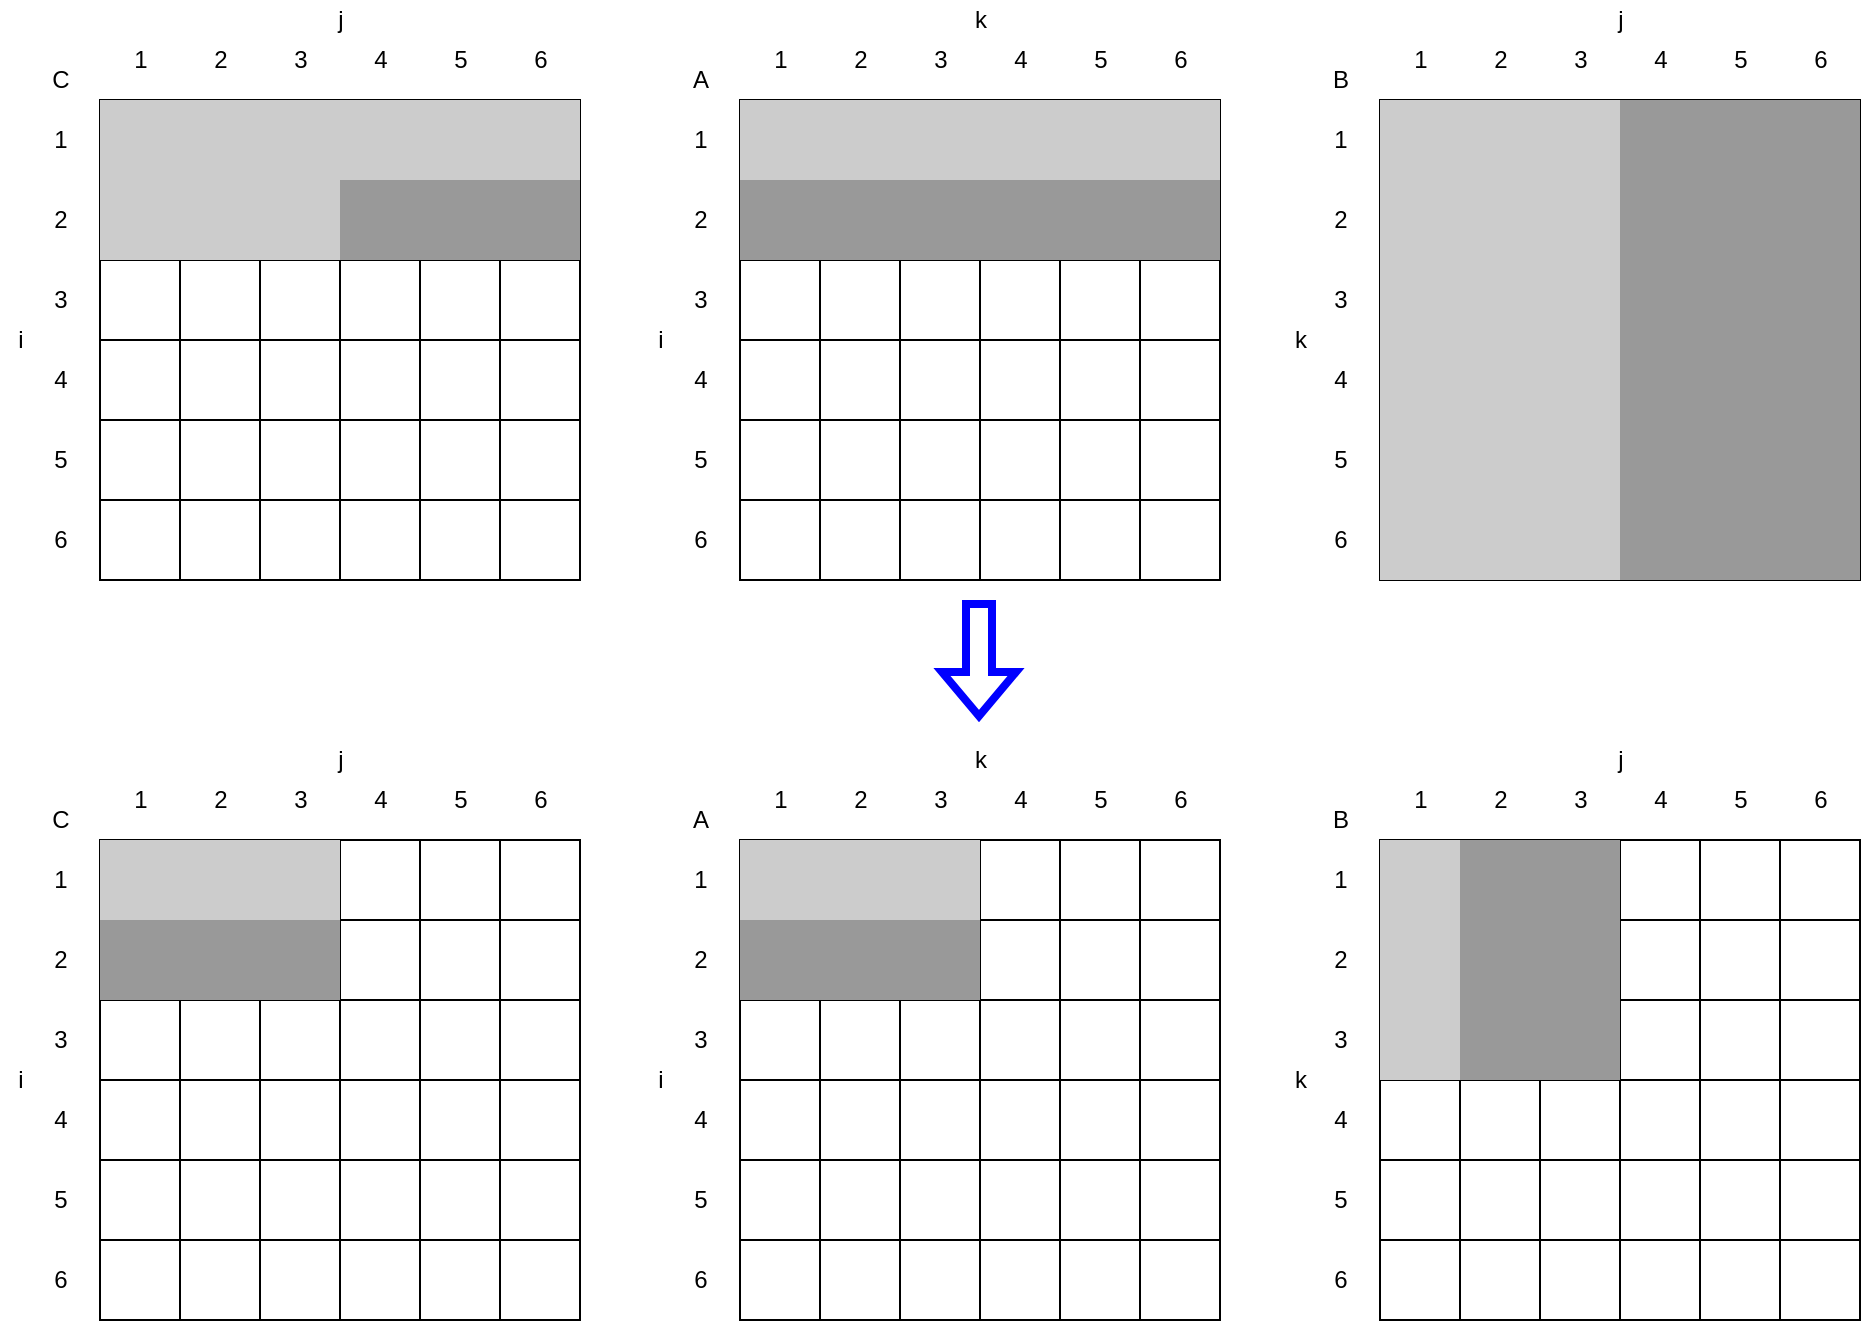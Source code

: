 <mxfile version="18.1.3" type="github">
  <diagram id="fvlKxtBoLyaRM-nZ_ykx" name="第 1 页">
    <mxGraphModel dx="2018" dy="1968" grid="1" gridSize="10" guides="1" tooltips="1" connect="1" arrows="1" fold="1" page="1" pageScale="1" pageWidth="980" pageHeight="1390" math="0" shadow="0">
      <root>
        <mxCell id="0" />
        <mxCell id="1" parent="0" />
        <mxCell id="YM9RT-_TGXcBJkXl6H0U-1" value="" style="shape=table;startSize=0;container=1;collapsible=0;childLayout=tableLayout;" vertex="1" parent="1">
          <mxGeometry x="40" y="40" width="240" height="240" as="geometry" />
        </mxCell>
        <mxCell id="YM9RT-_TGXcBJkXl6H0U-2" value="" style="shape=tableRow;horizontal=0;startSize=0;swimlaneHead=0;swimlaneBody=0;top=0;left=0;bottom=0;right=0;collapsible=0;dropTarget=0;fillColor=none;points=[[0,0.5],[1,0.5]];portConstraint=eastwest;" vertex="1" parent="YM9RT-_TGXcBJkXl6H0U-1">
          <mxGeometry width="240" height="40" as="geometry" />
        </mxCell>
        <mxCell id="YM9RT-_TGXcBJkXl6H0U-3" value="" style="shape=partialRectangle;html=1;whiteSpace=wrap;connectable=0;overflow=hidden;fillColor=#CCCCCC;top=0;left=0;bottom=0;right=0;pointerEvents=1;strokeColor=#CCCCCC;" vertex="1" parent="YM9RT-_TGXcBJkXl6H0U-2">
          <mxGeometry width="40" height="40" as="geometry">
            <mxRectangle width="40" height="40" as="alternateBounds" />
          </mxGeometry>
        </mxCell>
        <mxCell id="YM9RT-_TGXcBJkXl6H0U-4" value="" style="shape=partialRectangle;html=1;whiteSpace=wrap;connectable=0;overflow=hidden;fillColor=#CCCCCC;top=0;left=0;bottom=0;right=0;pointerEvents=1;" vertex="1" parent="YM9RT-_TGXcBJkXl6H0U-2">
          <mxGeometry x="40" width="40" height="40" as="geometry">
            <mxRectangle width="40" height="40" as="alternateBounds" />
          </mxGeometry>
        </mxCell>
        <mxCell id="YM9RT-_TGXcBJkXl6H0U-5" value="" style="shape=partialRectangle;html=1;whiteSpace=wrap;connectable=0;overflow=hidden;fillColor=#CCCCCC;top=0;left=0;bottom=0;right=0;pointerEvents=1;" vertex="1" parent="YM9RT-_TGXcBJkXl6H0U-2">
          <mxGeometry x="80" width="40" height="40" as="geometry">
            <mxRectangle width="40" height="40" as="alternateBounds" />
          </mxGeometry>
        </mxCell>
        <mxCell id="YM9RT-_TGXcBJkXl6H0U-6" value="" style="shape=partialRectangle;html=1;whiteSpace=wrap;connectable=0;overflow=hidden;fillColor=#CCCCCC;top=0;left=0;bottom=0;right=0;pointerEvents=1;" vertex="1" parent="YM9RT-_TGXcBJkXl6H0U-2">
          <mxGeometry x="120" width="40" height="40" as="geometry">
            <mxRectangle width="40" height="40" as="alternateBounds" />
          </mxGeometry>
        </mxCell>
        <mxCell id="YM9RT-_TGXcBJkXl6H0U-7" value="" style="shape=partialRectangle;html=1;whiteSpace=wrap;connectable=0;overflow=hidden;fillColor=#CCCCCC;top=0;left=0;bottom=0;right=0;pointerEvents=1;" vertex="1" parent="YM9RT-_TGXcBJkXl6H0U-2">
          <mxGeometry x="160" width="40" height="40" as="geometry">
            <mxRectangle width="40" height="40" as="alternateBounds" />
          </mxGeometry>
        </mxCell>
        <mxCell id="YM9RT-_TGXcBJkXl6H0U-8" value="" style="shape=partialRectangle;html=1;whiteSpace=wrap;connectable=0;overflow=hidden;fillColor=#CCCCCC;top=0;left=0;bottom=0;right=0;pointerEvents=1;" vertex="1" parent="YM9RT-_TGXcBJkXl6H0U-2">
          <mxGeometry x="200" width="40" height="40" as="geometry">
            <mxRectangle width="40" height="40" as="alternateBounds" />
          </mxGeometry>
        </mxCell>
        <mxCell id="YM9RT-_TGXcBJkXl6H0U-9" value="" style="shape=tableRow;horizontal=0;startSize=0;swimlaneHead=0;swimlaneBody=0;top=0;left=0;bottom=0;right=0;collapsible=0;dropTarget=0;fillColor=none;points=[[0,0.5],[1,0.5]];portConstraint=eastwest;" vertex="1" parent="YM9RT-_TGXcBJkXl6H0U-1">
          <mxGeometry y="40" width="240" height="40" as="geometry" />
        </mxCell>
        <mxCell id="YM9RT-_TGXcBJkXl6H0U-10" value="" style="shape=partialRectangle;html=1;whiteSpace=wrap;connectable=0;overflow=hidden;fillColor=#CCCCCC;top=0;left=0;bottom=0;right=0;pointerEvents=1;" vertex="1" parent="YM9RT-_TGXcBJkXl6H0U-9">
          <mxGeometry width="40" height="40" as="geometry">
            <mxRectangle width="40" height="40" as="alternateBounds" />
          </mxGeometry>
        </mxCell>
        <mxCell id="YM9RT-_TGXcBJkXl6H0U-11" value="" style="shape=partialRectangle;html=1;whiteSpace=wrap;connectable=0;overflow=hidden;fillColor=#CCCCCC;top=0;left=0;bottom=0;right=0;pointerEvents=1;" vertex="1" parent="YM9RT-_TGXcBJkXl6H0U-9">
          <mxGeometry x="40" width="40" height="40" as="geometry">
            <mxRectangle width="40" height="40" as="alternateBounds" />
          </mxGeometry>
        </mxCell>
        <mxCell id="YM9RT-_TGXcBJkXl6H0U-12" value="" style="shape=partialRectangle;html=1;whiteSpace=wrap;connectable=0;overflow=hidden;fillColor=#CCCCCC;top=0;left=0;bottom=0;right=0;pointerEvents=1;" vertex="1" parent="YM9RT-_TGXcBJkXl6H0U-9">
          <mxGeometry x="80" width="40" height="40" as="geometry">
            <mxRectangle width="40" height="40" as="alternateBounds" />
          </mxGeometry>
        </mxCell>
        <mxCell id="YM9RT-_TGXcBJkXl6H0U-13" value="" style="shape=partialRectangle;html=1;whiteSpace=wrap;connectable=0;overflow=hidden;fillColor=#999999;top=0;left=0;bottom=0;right=0;pointerEvents=1;" vertex="1" parent="YM9RT-_TGXcBJkXl6H0U-9">
          <mxGeometry x="120" width="40" height="40" as="geometry">
            <mxRectangle width="40" height="40" as="alternateBounds" />
          </mxGeometry>
        </mxCell>
        <mxCell id="YM9RT-_TGXcBJkXl6H0U-14" value="" style="shape=partialRectangle;html=1;whiteSpace=wrap;connectable=0;overflow=hidden;fillColor=#999999;top=0;left=0;bottom=0;right=0;pointerEvents=1;" vertex="1" parent="YM9RT-_TGXcBJkXl6H0U-9">
          <mxGeometry x="160" width="40" height="40" as="geometry">
            <mxRectangle width="40" height="40" as="alternateBounds" />
          </mxGeometry>
        </mxCell>
        <mxCell id="YM9RT-_TGXcBJkXl6H0U-15" value="" style="shape=partialRectangle;html=1;whiteSpace=wrap;connectable=0;overflow=hidden;fillColor=#999999;top=0;left=0;bottom=0;right=0;pointerEvents=1;" vertex="1" parent="YM9RT-_TGXcBJkXl6H0U-9">
          <mxGeometry x="200" width="40" height="40" as="geometry">
            <mxRectangle width="40" height="40" as="alternateBounds" />
          </mxGeometry>
        </mxCell>
        <mxCell id="YM9RT-_TGXcBJkXl6H0U-16" value="" style="shape=tableRow;horizontal=0;startSize=0;swimlaneHead=0;swimlaneBody=0;top=0;left=0;bottom=0;right=0;collapsible=0;dropTarget=0;fillColor=none;points=[[0,0.5],[1,0.5]];portConstraint=eastwest;" vertex="1" parent="YM9RT-_TGXcBJkXl6H0U-1">
          <mxGeometry y="80" width="240" height="40" as="geometry" />
        </mxCell>
        <mxCell id="YM9RT-_TGXcBJkXl6H0U-17" value="" style="shape=partialRectangle;html=1;whiteSpace=wrap;connectable=0;overflow=hidden;fillColor=none;top=0;left=0;bottom=0;right=0;pointerEvents=1;" vertex="1" parent="YM9RT-_TGXcBJkXl6H0U-16">
          <mxGeometry width="40" height="40" as="geometry">
            <mxRectangle width="40" height="40" as="alternateBounds" />
          </mxGeometry>
        </mxCell>
        <mxCell id="YM9RT-_TGXcBJkXl6H0U-18" value="" style="shape=partialRectangle;html=1;whiteSpace=wrap;connectable=0;overflow=hidden;fillColor=none;top=0;left=0;bottom=0;right=0;pointerEvents=1;" vertex="1" parent="YM9RT-_TGXcBJkXl6H0U-16">
          <mxGeometry x="40" width="40" height="40" as="geometry">
            <mxRectangle width="40" height="40" as="alternateBounds" />
          </mxGeometry>
        </mxCell>
        <mxCell id="YM9RT-_TGXcBJkXl6H0U-19" value="" style="shape=partialRectangle;html=1;whiteSpace=wrap;connectable=0;overflow=hidden;fillColor=none;top=0;left=0;bottom=0;right=0;pointerEvents=1;" vertex="1" parent="YM9RT-_TGXcBJkXl6H0U-16">
          <mxGeometry x="80" width="40" height="40" as="geometry">
            <mxRectangle width="40" height="40" as="alternateBounds" />
          </mxGeometry>
        </mxCell>
        <mxCell id="YM9RT-_TGXcBJkXl6H0U-20" value="" style="shape=partialRectangle;html=1;whiteSpace=wrap;connectable=0;overflow=hidden;fillColor=none;top=0;left=0;bottom=0;right=0;pointerEvents=1;" vertex="1" parent="YM9RT-_TGXcBJkXl6H0U-16">
          <mxGeometry x="120" width="40" height="40" as="geometry">
            <mxRectangle width="40" height="40" as="alternateBounds" />
          </mxGeometry>
        </mxCell>
        <mxCell id="YM9RT-_TGXcBJkXl6H0U-21" value="" style="shape=partialRectangle;html=1;whiteSpace=wrap;connectable=0;overflow=hidden;fillColor=none;top=0;left=0;bottom=0;right=0;pointerEvents=1;" vertex="1" parent="YM9RT-_TGXcBJkXl6H0U-16">
          <mxGeometry x="160" width="40" height="40" as="geometry">
            <mxRectangle width="40" height="40" as="alternateBounds" />
          </mxGeometry>
        </mxCell>
        <mxCell id="YM9RT-_TGXcBJkXl6H0U-22" value="" style="shape=partialRectangle;html=1;whiteSpace=wrap;connectable=0;overflow=hidden;fillColor=none;top=0;left=0;bottom=0;right=0;pointerEvents=1;" vertex="1" parent="YM9RT-_TGXcBJkXl6H0U-16">
          <mxGeometry x="200" width="40" height="40" as="geometry">
            <mxRectangle width="40" height="40" as="alternateBounds" />
          </mxGeometry>
        </mxCell>
        <mxCell id="YM9RT-_TGXcBJkXl6H0U-23" value="" style="shape=tableRow;horizontal=0;startSize=0;swimlaneHead=0;swimlaneBody=0;top=0;left=0;bottom=0;right=0;collapsible=0;dropTarget=0;fillColor=none;points=[[0,0.5],[1,0.5]];portConstraint=eastwest;" vertex="1" parent="YM9RT-_TGXcBJkXl6H0U-1">
          <mxGeometry y="120" width="240" height="40" as="geometry" />
        </mxCell>
        <mxCell id="YM9RT-_TGXcBJkXl6H0U-24" value="" style="shape=partialRectangle;html=1;whiteSpace=wrap;connectable=0;overflow=hidden;fillColor=none;top=0;left=0;bottom=0;right=0;pointerEvents=1;" vertex="1" parent="YM9RT-_TGXcBJkXl6H0U-23">
          <mxGeometry width="40" height="40" as="geometry">
            <mxRectangle width="40" height="40" as="alternateBounds" />
          </mxGeometry>
        </mxCell>
        <mxCell id="YM9RT-_TGXcBJkXl6H0U-25" value="" style="shape=partialRectangle;html=1;whiteSpace=wrap;connectable=0;overflow=hidden;fillColor=none;top=0;left=0;bottom=0;right=0;pointerEvents=1;" vertex="1" parent="YM9RT-_TGXcBJkXl6H0U-23">
          <mxGeometry x="40" width="40" height="40" as="geometry">
            <mxRectangle width="40" height="40" as="alternateBounds" />
          </mxGeometry>
        </mxCell>
        <mxCell id="YM9RT-_TGXcBJkXl6H0U-26" value="" style="shape=partialRectangle;html=1;whiteSpace=wrap;connectable=0;overflow=hidden;fillColor=none;top=0;left=0;bottom=0;right=0;pointerEvents=1;" vertex="1" parent="YM9RT-_TGXcBJkXl6H0U-23">
          <mxGeometry x="80" width="40" height="40" as="geometry">
            <mxRectangle width="40" height="40" as="alternateBounds" />
          </mxGeometry>
        </mxCell>
        <mxCell id="YM9RT-_TGXcBJkXl6H0U-27" value="" style="shape=partialRectangle;html=1;whiteSpace=wrap;connectable=0;overflow=hidden;fillColor=none;top=0;left=0;bottom=0;right=0;pointerEvents=1;" vertex="1" parent="YM9RT-_TGXcBJkXl6H0U-23">
          <mxGeometry x="120" width="40" height="40" as="geometry">
            <mxRectangle width="40" height="40" as="alternateBounds" />
          </mxGeometry>
        </mxCell>
        <mxCell id="YM9RT-_TGXcBJkXl6H0U-28" value="" style="shape=partialRectangle;html=1;whiteSpace=wrap;connectable=0;overflow=hidden;fillColor=none;top=0;left=0;bottom=0;right=0;pointerEvents=1;" vertex="1" parent="YM9RT-_TGXcBJkXl6H0U-23">
          <mxGeometry x="160" width="40" height="40" as="geometry">
            <mxRectangle width="40" height="40" as="alternateBounds" />
          </mxGeometry>
        </mxCell>
        <mxCell id="YM9RT-_TGXcBJkXl6H0U-29" value="" style="shape=partialRectangle;html=1;whiteSpace=wrap;connectable=0;overflow=hidden;fillColor=none;top=0;left=0;bottom=0;right=0;pointerEvents=1;" vertex="1" parent="YM9RT-_TGXcBJkXl6H0U-23">
          <mxGeometry x="200" width="40" height="40" as="geometry">
            <mxRectangle width="40" height="40" as="alternateBounds" />
          </mxGeometry>
        </mxCell>
        <mxCell id="YM9RT-_TGXcBJkXl6H0U-30" value="" style="shape=tableRow;horizontal=0;startSize=0;swimlaneHead=0;swimlaneBody=0;top=0;left=0;bottom=0;right=0;collapsible=0;dropTarget=0;fillColor=none;points=[[0,0.5],[1,0.5]];portConstraint=eastwest;" vertex="1" parent="YM9RT-_TGXcBJkXl6H0U-1">
          <mxGeometry y="160" width="240" height="40" as="geometry" />
        </mxCell>
        <mxCell id="YM9RT-_TGXcBJkXl6H0U-31" value="" style="shape=partialRectangle;html=1;whiteSpace=wrap;connectable=0;overflow=hidden;fillColor=none;top=0;left=0;bottom=0;right=0;pointerEvents=1;" vertex="1" parent="YM9RT-_TGXcBJkXl6H0U-30">
          <mxGeometry width="40" height="40" as="geometry">
            <mxRectangle width="40" height="40" as="alternateBounds" />
          </mxGeometry>
        </mxCell>
        <mxCell id="YM9RT-_TGXcBJkXl6H0U-32" value="" style="shape=partialRectangle;html=1;whiteSpace=wrap;connectable=0;overflow=hidden;fillColor=none;top=0;left=0;bottom=0;right=0;pointerEvents=1;" vertex="1" parent="YM9RT-_TGXcBJkXl6H0U-30">
          <mxGeometry x="40" width="40" height="40" as="geometry">
            <mxRectangle width="40" height="40" as="alternateBounds" />
          </mxGeometry>
        </mxCell>
        <mxCell id="YM9RT-_TGXcBJkXl6H0U-33" value="" style="shape=partialRectangle;html=1;whiteSpace=wrap;connectable=0;overflow=hidden;fillColor=none;top=0;left=0;bottom=0;right=0;pointerEvents=1;" vertex="1" parent="YM9RT-_TGXcBJkXl6H0U-30">
          <mxGeometry x="80" width="40" height="40" as="geometry">
            <mxRectangle width="40" height="40" as="alternateBounds" />
          </mxGeometry>
        </mxCell>
        <mxCell id="YM9RT-_TGXcBJkXl6H0U-34" value="" style="shape=partialRectangle;html=1;whiteSpace=wrap;connectable=0;overflow=hidden;fillColor=none;top=0;left=0;bottom=0;right=0;pointerEvents=1;" vertex="1" parent="YM9RT-_TGXcBJkXl6H0U-30">
          <mxGeometry x="120" width="40" height="40" as="geometry">
            <mxRectangle width="40" height="40" as="alternateBounds" />
          </mxGeometry>
        </mxCell>
        <mxCell id="YM9RT-_TGXcBJkXl6H0U-35" value="" style="shape=partialRectangle;html=1;whiteSpace=wrap;connectable=0;overflow=hidden;fillColor=none;top=0;left=0;bottom=0;right=0;pointerEvents=1;" vertex="1" parent="YM9RT-_TGXcBJkXl6H0U-30">
          <mxGeometry x="160" width="40" height="40" as="geometry">
            <mxRectangle width="40" height="40" as="alternateBounds" />
          </mxGeometry>
        </mxCell>
        <mxCell id="YM9RT-_TGXcBJkXl6H0U-36" value="" style="shape=partialRectangle;html=1;whiteSpace=wrap;connectable=0;overflow=hidden;fillColor=none;top=0;left=0;bottom=0;right=0;pointerEvents=1;" vertex="1" parent="YM9RT-_TGXcBJkXl6H0U-30">
          <mxGeometry x="200" width="40" height="40" as="geometry">
            <mxRectangle width="40" height="40" as="alternateBounds" />
          </mxGeometry>
        </mxCell>
        <mxCell id="YM9RT-_TGXcBJkXl6H0U-37" value="" style="shape=tableRow;horizontal=0;startSize=0;swimlaneHead=0;swimlaneBody=0;top=0;left=0;bottom=0;right=0;collapsible=0;dropTarget=0;fillColor=none;points=[[0,0.5],[1,0.5]];portConstraint=eastwest;" vertex="1" parent="YM9RT-_TGXcBJkXl6H0U-1">
          <mxGeometry y="200" width="240" height="40" as="geometry" />
        </mxCell>
        <mxCell id="YM9RT-_TGXcBJkXl6H0U-38" value="" style="shape=partialRectangle;html=1;whiteSpace=wrap;connectable=0;overflow=hidden;fillColor=none;top=0;left=0;bottom=0;right=0;pointerEvents=1;" vertex="1" parent="YM9RT-_TGXcBJkXl6H0U-37">
          <mxGeometry width="40" height="40" as="geometry">
            <mxRectangle width="40" height="40" as="alternateBounds" />
          </mxGeometry>
        </mxCell>
        <mxCell id="YM9RT-_TGXcBJkXl6H0U-39" value="" style="shape=partialRectangle;html=1;whiteSpace=wrap;connectable=0;overflow=hidden;fillColor=none;top=0;left=0;bottom=0;right=0;pointerEvents=1;" vertex="1" parent="YM9RT-_TGXcBJkXl6H0U-37">
          <mxGeometry x="40" width="40" height="40" as="geometry">
            <mxRectangle width="40" height="40" as="alternateBounds" />
          </mxGeometry>
        </mxCell>
        <mxCell id="YM9RT-_TGXcBJkXl6H0U-40" value="" style="shape=partialRectangle;html=1;whiteSpace=wrap;connectable=0;overflow=hidden;fillColor=none;top=0;left=0;bottom=0;right=0;pointerEvents=1;" vertex="1" parent="YM9RT-_TGXcBJkXl6H0U-37">
          <mxGeometry x="80" width="40" height="40" as="geometry">
            <mxRectangle width="40" height="40" as="alternateBounds" />
          </mxGeometry>
        </mxCell>
        <mxCell id="YM9RT-_TGXcBJkXl6H0U-41" value="" style="shape=partialRectangle;html=1;whiteSpace=wrap;connectable=0;overflow=hidden;fillColor=none;top=0;left=0;bottom=0;right=0;pointerEvents=1;" vertex="1" parent="YM9RT-_TGXcBJkXl6H0U-37">
          <mxGeometry x="120" width="40" height="40" as="geometry">
            <mxRectangle width="40" height="40" as="alternateBounds" />
          </mxGeometry>
        </mxCell>
        <mxCell id="YM9RT-_TGXcBJkXl6H0U-42" value="" style="shape=partialRectangle;html=1;whiteSpace=wrap;connectable=0;overflow=hidden;fillColor=none;top=0;left=0;bottom=0;right=0;pointerEvents=1;" vertex="1" parent="YM9RT-_TGXcBJkXl6H0U-37">
          <mxGeometry x="160" width="40" height="40" as="geometry">
            <mxRectangle width="40" height="40" as="alternateBounds" />
          </mxGeometry>
        </mxCell>
        <mxCell id="YM9RT-_TGXcBJkXl6H0U-43" value="" style="shape=partialRectangle;html=1;whiteSpace=wrap;connectable=0;overflow=hidden;fillColor=none;top=0;left=0;bottom=0;right=0;pointerEvents=1;" vertex="1" parent="YM9RT-_TGXcBJkXl6H0U-37">
          <mxGeometry x="200" width="40" height="40" as="geometry">
            <mxRectangle width="40" height="40" as="alternateBounds" />
          </mxGeometry>
        </mxCell>
        <mxCell id="YM9RT-_TGXcBJkXl6H0U-44" value="C" style="text;html=1;align=center;verticalAlign=middle;resizable=0;points=[];autosize=1;strokeColor=none;fillColor=none;" vertex="1" parent="1">
          <mxGeometry x="10" y="20" width="20" height="20" as="geometry" />
        </mxCell>
        <mxCell id="YM9RT-_TGXcBJkXl6H0U-45" value="1" style="text;html=1;align=center;verticalAlign=middle;resizable=0;points=[];autosize=1;strokeColor=none;fillColor=none;" vertex="1" parent="1">
          <mxGeometry x="50" y="10" width="20" height="20" as="geometry" />
        </mxCell>
        <mxCell id="YM9RT-_TGXcBJkXl6H0U-46" value="2" style="text;html=1;align=center;verticalAlign=middle;resizable=0;points=[];autosize=1;strokeColor=none;fillColor=none;" vertex="1" parent="1">
          <mxGeometry x="90" y="10" width="20" height="20" as="geometry" />
        </mxCell>
        <mxCell id="YM9RT-_TGXcBJkXl6H0U-47" value="3" style="text;html=1;align=center;verticalAlign=middle;resizable=0;points=[];autosize=1;strokeColor=none;fillColor=none;" vertex="1" parent="1">
          <mxGeometry x="130" y="10" width="20" height="20" as="geometry" />
        </mxCell>
        <mxCell id="YM9RT-_TGXcBJkXl6H0U-48" value="4" style="text;html=1;align=center;verticalAlign=middle;resizable=0;points=[];autosize=1;strokeColor=none;fillColor=none;" vertex="1" parent="1">
          <mxGeometry x="170" y="10" width="20" height="20" as="geometry" />
        </mxCell>
        <mxCell id="YM9RT-_TGXcBJkXl6H0U-49" value="5" style="text;html=1;align=center;verticalAlign=middle;resizable=0;points=[];autosize=1;strokeColor=none;fillColor=none;" vertex="1" parent="1">
          <mxGeometry x="210" y="10" width="20" height="20" as="geometry" />
        </mxCell>
        <mxCell id="YM9RT-_TGXcBJkXl6H0U-50" value="6" style="text;html=1;align=center;verticalAlign=middle;resizable=0;points=[];autosize=1;strokeColor=none;fillColor=none;" vertex="1" parent="1">
          <mxGeometry x="250" y="10" width="20" height="20" as="geometry" />
        </mxCell>
        <mxCell id="YM9RT-_TGXcBJkXl6H0U-51" value="1" style="text;html=1;align=center;verticalAlign=middle;resizable=0;points=[];autosize=1;strokeColor=none;fillColor=none;" vertex="1" parent="1">
          <mxGeometry x="10" y="50" width="20" height="20" as="geometry" />
        </mxCell>
        <mxCell id="YM9RT-_TGXcBJkXl6H0U-52" value="2" style="text;html=1;align=center;verticalAlign=middle;resizable=0;points=[];autosize=1;strokeColor=none;fillColor=none;" vertex="1" parent="1">
          <mxGeometry x="10" y="90" width="20" height="20" as="geometry" />
        </mxCell>
        <mxCell id="YM9RT-_TGXcBJkXl6H0U-53" value="3" style="text;html=1;align=center;verticalAlign=middle;resizable=0;points=[];autosize=1;strokeColor=none;fillColor=none;" vertex="1" parent="1">
          <mxGeometry x="10" y="130" width="20" height="20" as="geometry" />
        </mxCell>
        <mxCell id="YM9RT-_TGXcBJkXl6H0U-54" value="4" style="text;html=1;align=center;verticalAlign=middle;resizable=0;points=[];autosize=1;strokeColor=none;fillColor=none;" vertex="1" parent="1">
          <mxGeometry x="10" y="170" width="20" height="20" as="geometry" />
        </mxCell>
        <mxCell id="YM9RT-_TGXcBJkXl6H0U-55" value="5" style="text;html=1;align=center;verticalAlign=middle;resizable=0;points=[];autosize=1;strokeColor=none;fillColor=none;" vertex="1" parent="1">
          <mxGeometry x="10" y="210" width="20" height="20" as="geometry" />
        </mxCell>
        <mxCell id="YM9RT-_TGXcBJkXl6H0U-56" value="6" style="text;html=1;align=center;verticalAlign=middle;resizable=0;points=[];autosize=1;strokeColor=none;fillColor=none;" vertex="1" parent="1">
          <mxGeometry x="10" y="250" width="20" height="20" as="geometry" />
        </mxCell>
        <mxCell id="YM9RT-_TGXcBJkXl6H0U-226" value="" style="shape=table;startSize=0;container=1;collapsible=0;childLayout=tableLayout;" vertex="1" parent="1">
          <mxGeometry x="360" y="40" width="240" height="240" as="geometry" />
        </mxCell>
        <mxCell id="YM9RT-_TGXcBJkXl6H0U-227" value="" style="shape=tableRow;horizontal=0;startSize=0;swimlaneHead=0;swimlaneBody=0;top=0;left=0;bottom=0;right=0;collapsible=0;dropTarget=0;fillColor=none;points=[[0,0.5],[1,0.5]];portConstraint=eastwest;" vertex="1" parent="YM9RT-_TGXcBJkXl6H0U-226">
          <mxGeometry width="240" height="40" as="geometry" />
        </mxCell>
        <mxCell id="YM9RT-_TGXcBJkXl6H0U-228" value="" style="shape=partialRectangle;html=1;whiteSpace=wrap;connectable=0;overflow=hidden;fillColor=#CCCCCC;top=0;left=0;bottom=0;right=0;pointerEvents=1;strokeColor=#CCCCCC;" vertex="1" parent="YM9RT-_TGXcBJkXl6H0U-227">
          <mxGeometry width="40" height="40" as="geometry">
            <mxRectangle width="40" height="40" as="alternateBounds" />
          </mxGeometry>
        </mxCell>
        <mxCell id="YM9RT-_TGXcBJkXl6H0U-229" value="" style="shape=partialRectangle;html=1;whiteSpace=wrap;connectable=0;overflow=hidden;fillColor=#CCCCCC;top=0;left=0;bottom=0;right=0;pointerEvents=1;" vertex="1" parent="YM9RT-_TGXcBJkXl6H0U-227">
          <mxGeometry x="40" width="40" height="40" as="geometry">
            <mxRectangle width="40" height="40" as="alternateBounds" />
          </mxGeometry>
        </mxCell>
        <mxCell id="YM9RT-_TGXcBJkXl6H0U-230" value="" style="shape=partialRectangle;html=1;whiteSpace=wrap;connectable=0;overflow=hidden;fillColor=#CCCCCC;top=0;left=0;bottom=0;right=0;pointerEvents=1;" vertex="1" parent="YM9RT-_TGXcBJkXl6H0U-227">
          <mxGeometry x="80" width="40" height="40" as="geometry">
            <mxRectangle width="40" height="40" as="alternateBounds" />
          </mxGeometry>
        </mxCell>
        <mxCell id="YM9RT-_TGXcBJkXl6H0U-231" value="" style="shape=partialRectangle;html=1;whiteSpace=wrap;connectable=0;overflow=hidden;fillColor=#CCCCCC;top=0;left=0;bottom=0;right=0;pointerEvents=1;" vertex="1" parent="YM9RT-_TGXcBJkXl6H0U-227">
          <mxGeometry x="120" width="40" height="40" as="geometry">
            <mxRectangle width="40" height="40" as="alternateBounds" />
          </mxGeometry>
        </mxCell>
        <mxCell id="YM9RT-_TGXcBJkXl6H0U-232" value="" style="shape=partialRectangle;html=1;whiteSpace=wrap;connectable=0;overflow=hidden;fillColor=#CCCCCC;top=0;left=0;bottom=0;right=0;pointerEvents=1;" vertex="1" parent="YM9RT-_TGXcBJkXl6H0U-227">
          <mxGeometry x="160" width="40" height="40" as="geometry">
            <mxRectangle width="40" height="40" as="alternateBounds" />
          </mxGeometry>
        </mxCell>
        <mxCell id="YM9RT-_TGXcBJkXl6H0U-233" value="" style="shape=partialRectangle;html=1;whiteSpace=wrap;connectable=0;overflow=hidden;fillColor=#CCCCCC;top=0;left=0;bottom=0;right=0;pointerEvents=1;" vertex="1" parent="YM9RT-_TGXcBJkXl6H0U-227">
          <mxGeometry x="200" width="40" height="40" as="geometry">
            <mxRectangle width="40" height="40" as="alternateBounds" />
          </mxGeometry>
        </mxCell>
        <mxCell id="YM9RT-_TGXcBJkXl6H0U-234" value="" style="shape=tableRow;horizontal=0;startSize=0;swimlaneHead=0;swimlaneBody=0;top=0;left=0;bottom=0;right=0;collapsible=0;dropTarget=0;fillColor=none;points=[[0,0.5],[1,0.5]];portConstraint=eastwest;" vertex="1" parent="YM9RT-_TGXcBJkXl6H0U-226">
          <mxGeometry y="40" width="240" height="40" as="geometry" />
        </mxCell>
        <mxCell id="YM9RT-_TGXcBJkXl6H0U-235" value="" style="shape=partialRectangle;html=1;whiteSpace=wrap;connectable=0;overflow=hidden;fillColor=#999999;top=0;left=0;bottom=0;right=0;pointerEvents=1;" vertex="1" parent="YM9RT-_TGXcBJkXl6H0U-234">
          <mxGeometry width="40" height="40" as="geometry">
            <mxRectangle width="40" height="40" as="alternateBounds" />
          </mxGeometry>
        </mxCell>
        <mxCell id="YM9RT-_TGXcBJkXl6H0U-236" value="" style="shape=partialRectangle;html=1;whiteSpace=wrap;connectable=0;overflow=hidden;fillColor=#999999;top=0;left=0;bottom=0;right=0;pointerEvents=1;" vertex="1" parent="YM9RT-_TGXcBJkXl6H0U-234">
          <mxGeometry x="40" width="40" height="40" as="geometry">
            <mxRectangle width="40" height="40" as="alternateBounds" />
          </mxGeometry>
        </mxCell>
        <mxCell id="YM9RT-_TGXcBJkXl6H0U-237" value="" style="shape=partialRectangle;html=1;whiteSpace=wrap;connectable=0;overflow=hidden;fillColor=#999999;top=0;left=0;bottom=0;right=0;pointerEvents=1;" vertex="1" parent="YM9RT-_TGXcBJkXl6H0U-234">
          <mxGeometry x="80" width="40" height="40" as="geometry">
            <mxRectangle width="40" height="40" as="alternateBounds" />
          </mxGeometry>
        </mxCell>
        <mxCell id="YM9RT-_TGXcBJkXl6H0U-238" value="" style="shape=partialRectangle;html=1;whiteSpace=wrap;connectable=0;overflow=hidden;fillColor=#999999;top=0;left=0;bottom=0;right=0;pointerEvents=1;" vertex="1" parent="YM9RT-_TGXcBJkXl6H0U-234">
          <mxGeometry x="120" width="40" height="40" as="geometry">
            <mxRectangle width="40" height="40" as="alternateBounds" />
          </mxGeometry>
        </mxCell>
        <mxCell id="YM9RT-_TGXcBJkXl6H0U-239" value="" style="shape=partialRectangle;html=1;whiteSpace=wrap;connectable=0;overflow=hidden;fillColor=#999999;top=0;left=0;bottom=0;right=0;pointerEvents=1;" vertex="1" parent="YM9RT-_TGXcBJkXl6H0U-234">
          <mxGeometry x="160" width="40" height="40" as="geometry">
            <mxRectangle width="40" height="40" as="alternateBounds" />
          </mxGeometry>
        </mxCell>
        <mxCell id="YM9RT-_TGXcBJkXl6H0U-240" value="" style="shape=partialRectangle;html=1;whiteSpace=wrap;connectable=0;overflow=hidden;fillColor=#999999;top=0;left=0;bottom=0;right=0;pointerEvents=1;" vertex="1" parent="YM9RT-_TGXcBJkXl6H0U-234">
          <mxGeometry x="200" width="40" height="40" as="geometry">
            <mxRectangle width="40" height="40" as="alternateBounds" />
          </mxGeometry>
        </mxCell>
        <mxCell id="YM9RT-_TGXcBJkXl6H0U-241" value="" style="shape=tableRow;horizontal=0;startSize=0;swimlaneHead=0;swimlaneBody=0;top=0;left=0;bottom=0;right=0;collapsible=0;dropTarget=0;fillColor=none;points=[[0,0.5],[1,0.5]];portConstraint=eastwest;" vertex="1" parent="YM9RT-_TGXcBJkXl6H0U-226">
          <mxGeometry y="80" width="240" height="40" as="geometry" />
        </mxCell>
        <mxCell id="YM9RT-_TGXcBJkXl6H0U-242" value="" style="shape=partialRectangle;html=1;whiteSpace=wrap;connectable=0;overflow=hidden;fillColor=none;top=0;left=0;bottom=0;right=0;pointerEvents=1;" vertex="1" parent="YM9RT-_TGXcBJkXl6H0U-241">
          <mxGeometry width="40" height="40" as="geometry">
            <mxRectangle width="40" height="40" as="alternateBounds" />
          </mxGeometry>
        </mxCell>
        <mxCell id="YM9RT-_TGXcBJkXl6H0U-243" value="" style="shape=partialRectangle;html=1;whiteSpace=wrap;connectable=0;overflow=hidden;fillColor=none;top=0;left=0;bottom=0;right=0;pointerEvents=1;" vertex="1" parent="YM9RT-_TGXcBJkXl6H0U-241">
          <mxGeometry x="40" width="40" height="40" as="geometry">
            <mxRectangle width="40" height="40" as="alternateBounds" />
          </mxGeometry>
        </mxCell>
        <mxCell id="YM9RT-_TGXcBJkXl6H0U-244" value="" style="shape=partialRectangle;html=1;whiteSpace=wrap;connectable=0;overflow=hidden;fillColor=none;top=0;left=0;bottom=0;right=0;pointerEvents=1;" vertex="1" parent="YM9RT-_TGXcBJkXl6H0U-241">
          <mxGeometry x="80" width="40" height="40" as="geometry">
            <mxRectangle width="40" height="40" as="alternateBounds" />
          </mxGeometry>
        </mxCell>
        <mxCell id="YM9RT-_TGXcBJkXl6H0U-245" value="" style="shape=partialRectangle;html=1;whiteSpace=wrap;connectable=0;overflow=hidden;fillColor=none;top=0;left=0;bottom=0;right=0;pointerEvents=1;" vertex="1" parent="YM9RT-_TGXcBJkXl6H0U-241">
          <mxGeometry x="120" width="40" height="40" as="geometry">
            <mxRectangle width="40" height="40" as="alternateBounds" />
          </mxGeometry>
        </mxCell>
        <mxCell id="YM9RT-_TGXcBJkXl6H0U-246" value="" style="shape=partialRectangle;html=1;whiteSpace=wrap;connectable=0;overflow=hidden;fillColor=none;top=0;left=0;bottom=0;right=0;pointerEvents=1;" vertex="1" parent="YM9RT-_TGXcBJkXl6H0U-241">
          <mxGeometry x="160" width="40" height="40" as="geometry">
            <mxRectangle width="40" height="40" as="alternateBounds" />
          </mxGeometry>
        </mxCell>
        <mxCell id="YM9RT-_TGXcBJkXl6H0U-247" value="" style="shape=partialRectangle;html=1;whiteSpace=wrap;connectable=0;overflow=hidden;fillColor=none;top=0;left=0;bottom=0;right=0;pointerEvents=1;" vertex="1" parent="YM9RT-_TGXcBJkXl6H0U-241">
          <mxGeometry x="200" width="40" height="40" as="geometry">
            <mxRectangle width="40" height="40" as="alternateBounds" />
          </mxGeometry>
        </mxCell>
        <mxCell id="YM9RT-_TGXcBJkXl6H0U-248" value="" style="shape=tableRow;horizontal=0;startSize=0;swimlaneHead=0;swimlaneBody=0;top=0;left=0;bottom=0;right=0;collapsible=0;dropTarget=0;fillColor=none;points=[[0,0.5],[1,0.5]];portConstraint=eastwest;" vertex="1" parent="YM9RT-_TGXcBJkXl6H0U-226">
          <mxGeometry y="120" width="240" height="40" as="geometry" />
        </mxCell>
        <mxCell id="YM9RT-_TGXcBJkXl6H0U-249" value="" style="shape=partialRectangle;html=1;whiteSpace=wrap;connectable=0;overflow=hidden;fillColor=none;top=0;left=0;bottom=0;right=0;pointerEvents=1;" vertex="1" parent="YM9RT-_TGXcBJkXl6H0U-248">
          <mxGeometry width="40" height="40" as="geometry">
            <mxRectangle width="40" height="40" as="alternateBounds" />
          </mxGeometry>
        </mxCell>
        <mxCell id="YM9RT-_TGXcBJkXl6H0U-250" value="" style="shape=partialRectangle;html=1;whiteSpace=wrap;connectable=0;overflow=hidden;fillColor=none;top=0;left=0;bottom=0;right=0;pointerEvents=1;" vertex="1" parent="YM9RT-_TGXcBJkXl6H0U-248">
          <mxGeometry x="40" width="40" height="40" as="geometry">
            <mxRectangle width="40" height="40" as="alternateBounds" />
          </mxGeometry>
        </mxCell>
        <mxCell id="YM9RT-_TGXcBJkXl6H0U-251" value="" style="shape=partialRectangle;html=1;whiteSpace=wrap;connectable=0;overflow=hidden;fillColor=none;top=0;left=0;bottom=0;right=0;pointerEvents=1;" vertex="1" parent="YM9RT-_TGXcBJkXl6H0U-248">
          <mxGeometry x="80" width="40" height="40" as="geometry">
            <mxRectangle width="40" height="40" as="alternateBounds" />
          </mxGeometry>
        </mxCell>
        <mxCell id="YM9RT-_TGXcBJkXl6H0U-252" value="" style="shape=partialRectangle;html=1;whiteSpace=wrap;connectable=0;overflow=hidden;fillColor=none;top=0;left=0;bottom=0;right=0;pointerEvents=1;" vertex="1" parent="YM9RT-_TGXcBJkXl6H0U-248">
          <mxGeometry x="120" width="40" height="40" as="geometry">
            <mxRectangle width="40" height="40" as="alternateBounds" />
          </mxGeometry>
        </mxCell>
        <mxCell id="YM9RT-_TGXcBJkXl6H0U-253" value="" style="shape=partialRectangle;html=1;whiteSpace=wrap;connectable=0;overflow=hidden;fillColor=none;top=0;left=0;bottom=0;right=0;pointerEvents=1;" vertex="1" parent="YM9RT-_TGXcBJkXl6H0U-248">
          <mxGeometry x="160" width="40" height="40" as="geometry">
            <mxRectangle width="40" height="40" as="alternateBounds" />
          </mxGeometry>
        </mxCell>
        <mxCell id="YM9RT-_TGXcBJkXl6H0U-254" value="" style="shape=partialRectangle;html=1;whiteSpace=wrap;connectable=0;overflow=hidden;fillColor=none;top=0;left=0;bottom=0;right=0;pointerEvents=1;" vertex="1" parent="YM9RT-_TGXcBJkXl6H0U-248">
          <mxGeometry x="200" width="40" height="40" as="geometry">
            <mxRectangle width="40" height="40" as="alternateBounds" />
          </mxGeometry>
        </mxCell>
        <mxCell id="YM9RT-_TGXcBJkXl6H0U-255" value="" style="shape=tableRow;horizontal=0;startSize=0;swimlaneHead=0;swimlaneBody=0;top=0;left=0;bottom=0;right=0;collapsible=0;dropTarget=0;fillColor=none;points=[[0,0.5],[1,0.5]];portConstraint=eastwest;" vertex="1" parent="YM9RT-_TGXcBJkXl6H0U-226">
          <mxGeometry y="160" width="240" height="40" as="geometry" />
        </mxCell>
        <mxCell id="YM9RT-_TGXcBJkXl6H0U-256" value="" style="shape=partialRectangle;html=1;whiteSpace=wrap;connectable=0;overflow=hidden;fillColor=none;top=0;left=0;bottom=0;right=0;pointerEvents=1;" vertex="1" parent="YM9RT-_TGXcBJkXl6H0U-255">
          <mxGeometry width="40" height="40" as="geometry">
            <mxRectangle width="40" height="40" as="alternateBounds" />
          </mxGeometry>
        </mxCell>
        <mxCell id="YM9RT-_TGXcBJkXl6H0U-257" value="" style="shape=partialRectangle;html=1;whiteSpace=wrap;connectable=0;overflow=hidden;fillColor=none;top=0;left=0;bottom=0;right=0;pointerEvents=1;" vertex="1" parent="YM9RT-_TGXcBJkXl6H0U-255">
          <mxGeometry x="40" width="40" height="40" as="geometry">
            <mxRectangle width="40" height="40" as="alternateBounds" />
          </mxGeometry>
        </mxCell>
        <mxCell id="YM9RT-_TGXcBJkXl6H0U-258" value="" style="shape=partialRectangle;html=1;whiteSpace=wrap;connectable=0;overflow=hidden;fillColor=none;top=0;left=0;bottom=0;right=0;pointerEvents=1;" vertex="1" parent="YM9RT-_TGXcBJkXl6H0U-255">
          <mxGeometry x="80" width="40" height="40" as="geometry">
            <mxRectangle width="40" height="40" as="alternateBounds" />
          </mxGeometry>
        </mxCell>
        <mxCell id="YM9RT-_TGXcBJkXl6H0U-259" value="" style="shape=partialRectangle;html=1;whiteSpace=wrap;connectable=0;overflow=hidden;fillColor=none;top=0;left=0;bottom=0;right=0;pointerEvents=1;" vertex="1" parent="YM9RT-_TGXcBJkXl6H0U-255">
          <mxGeometry x="120" width="40" height="40" as="geometry">
            <mxRectangle width="40" height="40" as="alternateBounds" />
          </mxGeometry>
        </mxCell>
        <mxCell id="YM9RT-_TGXcBJkXl6H0U-260" value="" style="shape=partialRectangle;html=1;whiteSpace=wrap;connectable=0;overflow=hidden;fillColor=none;top=0;left=0;bottom=0;right=0;pointerEvents=1;" vertex="1" parent="YM9RT-_TGXcBJkXl6H0U-255">
          <mxGeometry x="160" width="40" height="40" as="geometry">
            <mxRectangle width="40" height="40" as="alternateBounds" />
          </mxGeometry>
        </mxCell>
        <mxCell id="YM9RT-_TGXcBJkXl6H0U-261" value="" style="shape=partialRectangle;html=1;whiteSpace=wrap;connectable=0;overflow=hidden;fillColor=none;top=0;left=0;bottom=0;right=0;pointerEvents=1;" vertex="1" parent="YM9RT-_TGXcBJkXl6H0U-255">
          <mxGeometry x="200" width="40" height="40" as="geometry">
            <mxRectangle width="40" height="40" as="alternateBounds" />
          </mxGeometry>
        </mxCell>
        <mxCell id="YM9RT-_TGXcBJkXl6H0U-262" value="" style="shape=tableRow;horizontal=0;startSize=0;swimlaneHead=0;swimlaneBody=0;top=0;left=0;bottom=0;right=0;collapsible=0;dropTarget=0;fillColor=none;points=[[0,0.5],[1,0.5]];portConstraint=eastwest;" vertex="1" parent="YM9RT-_TGXcBJkXl6H0U-226">
          <mxGeometry y="200" width="240" height="40" as="geometry" />
        </mxCell>
        <mxCell id="YM9RT-_TGXcBJkXl6H0U-263" value="" style="shape=partialRectangle;html=1;whiteSpace=wrap;connectable=0;overflow=hidden;fillColor=none;top=0;left=0;bottom=0;right=0;pointerEvents=1;" vertex="1" parent="YM9RT-_TGXcBJkXl6H0U-262">
          <mxGeometry width="40" height="40" as="geometry">
            <mxRectangle width="40" height="40" as="alternateBounds" />
          </mxGeometry>
        </mxCell>
        <mxCell id="YM9RT-_TGXcBJkXl6H0U-264" value="" style="shape=partialRectangle;html=1;whiteSpace=wrap;connectable=0;overflow=hidden;fillColor=none;top=0;left=0;bottom=0;right=0;pointerEvents=1;" vertex="1" parent="YM9RT-_TGXcBJkXl6H0U-262">
          <mxGeometry x="40" width="40" height="40" as="geometry">
            <mxRectangle width="40" height="40" as="alternateBounds" />
          </mxGeometry>
        </mxCell>
        <mxCell id="YM9RT-_TGXcBJkXl6H0U-265" value="" style="shape=partialRectangle;html=1;whiteSpace=wrap;connectable=0;overflow=hidden;fillColor=none;top=0;left=0;bottom=0;right=0;pointerEvents=1;" vertex="1" parent="YM9RT-_TGXcBJkXl6H0U-262">
          <mxGeometry x="80" width="40" height="40" as="geometry">
            <mxRectangle width="40" height="40" as="alternateBounds" />
          </mxGeometry>
        </mxCell>
        <mxCell id="YM9RT-_TGXcBJkXl6H0U-266" value="" style="shape=partialRectangle;html=1;whiteSpace=wrap;connectable=0;overflow=hidden;fillColor=none;top=0;left=0;bottom=0;right=0;pointerEvents=1;" vertex="1" parent="YM9RT-_TGXcBJkXl6H0U-262">
          <mxGeometry x="120" width="40" height="40" as="geometry">
            <mxRectangle width="40" height="40" as="alternateBounds" />
          </mxGeometry>
        </mxCell>
        <mxCell id="YM9RT-_TGXcBJkXl6H0U-267" value="" style="shape=partialRectangle;html=1;whiteSpace=wrap;connectable=0;overflow=hidden;fillColor=none;top=0;left=0;bottom=0;right=0;pointerEvents=1;" vertex="1" parent="YM9RT-_TGXcBJkXl6H0U-262">
          <mxGeometry x="160" width="40" height="40" as="geometry">
            <mxRectangle width="40" height="40" as="alternateBounds" />
          </mxGeometry>
        </mxCell>
        <mxCell id="YM9RT-_TGXcBJkXl6H0U-268" value="" style="shape=partialRectangle;html=1;whiteSpace=wrap;connectable=0;overflow=hidden;fillColor=none;top=0;left=0;bottom=0;right=0;pointerEvents=1;" vertex="1" parent="YM9RT-_TGXcBJkXl6H0U-262">
          <mxGeometry x="200" width="40" height="40" as="geometry">
            <mxRectangle width="40" height="40" as="alternateBounds" />
          </mxGeometry>
        </mxCell>
        <mxCell id="YM9RT-_TGXcBJkXl6H0U-269" value="A" style="text;html=1;align=center;verticalAlign=middle;resizable=0;points=[];autosize=1;strokeColor=none;fillColor=none;" vertex="1" parent="1">
          <mxGeometry x="330" y="20" width="20" height="20" as="geometry" />
        </mxCell>
        <mxCell id="YM9RT-_TGXcBJkXl6H0U-270" value="1" style="text;html=1;align=center;verticalAlign=middle;resizable=0;points=[];autosize=1;strokeColor=none;fillColor=none;" vertex="1" parent="1">
          <mxGeometry x="370" y="10" width="20" height="20" as="geometry" />
        </mxCell>
        <mxCell id="YM9RT-_TGXcBJkXl6H0U-271" value="2" style="text;html=1;align=center;verticalAlign=middle;resizable=0;points=[];autosize=1;strokeColor=none;fillColor=none;" vertex="1" parent="1">
          <mxGeometry x="410" y="10" width="20" height="20" as="geometry" />
        </mxCell>
        <mxCell id="YM9RT-_TGXcBJkXl6H0U-272" value="3" style="text;html=1;align=center;verticalAlign=middle;resizable=0;points=[];autosize=1;strokeColor=none;fillColor=none;" vertex="1" parent="1">
          <mxGeometry x="450" y="10" width="20" height="20" as="geometry" />
        </mxCell>
        <mxCell id="YM9RT-_TGXcBJkXl6H0U-273" value="4" style="text;html=1;align=center;verticalAlign=middle;resizable=0;points=[];autosize=1;strokeColor=none;fillColor=none;" vertex="1" parent="1">
          <mxGeometry x="490" y="10" width="20" height="20" as="geometry" />
        </mxCell>
        <mxCell id="YM9RT-_TGXcBJkXl6H0U-274" value="5" style="text;html=1;align=center;verticalAlign=middle;resizable=0;points=[];autosize=1;strokeColor=none;fillColor=none;" vertex="1" parent="1">
          <mxGeometry x="530" y="10" width="20" height="20" as="geometry" />
        </mxCell>
        <mxCell id="YM9RT-_TGXcBJkXl6H0U-275" value="6" style="text;html=1;align=center;verticalAlign=middle;resizable=0;points=[];autosize=1;strokeColor=none;fillColor=none;" vertex="1" parent="1">
          <mxGeometry x="570" y="10" width="20" height="20" as="geometry" />
        </mxCell>
        <mxCell id="YM9RT-_TGXcBJkXl6H0U-276" value="1" style="text;html=1;align=center;verticalAlign=middle;resizable=0;points=[];autosize=1;strokeColor=none;fillColor=none;" vertex="1" parent="1">
          <mxGeometry x="330" y="50" width="20" height="20" as="geometry" />
        </mxCell>
        <mxCell id="YM9RT-_TGXcBJkXl6H0U-277" value="2" style="text;html=1;align=center;verticalAlign=middle;resizable=0;points=[];autosize=1;strokeColor=none;fillColor=none;" vertex="1" parent="1">
          <mxGeometry x="330" y="90" width="20" height="20" as="geometry" />
        </mxCell>
        <mxCell id="YM9RT-_TGXcBJkXl6H0U-278" value="3" style="text;html=1;align=center;verticalAlign=middle;resizable=0;points=[];autosize=1;strokeColor=none;fillColor=none;" vertex="1" parent="1">
          <mxGeometry x="330" y="130" width="20" height="20" as="geometry" />
        </mxCell>
        <mxCell id="YM9RT-_TGXcBJkXl6H0U-279" value="4" style="text;html=1;align=center;verticalAlign=middle;resizable=0;points=[];autosize=1;strokeColor=none;fillColor=none;" vertex="1" parent="1">
          <mxGeometry x="330" y="170" width="20" height="20" as="geometry" />
        </mxCell>
        <mxCell id="YM9RT-_TGXcBJkXl6H0U-280" value="5" style="text;html=1;align=center;verticalAlign=middle;resizable=0;points=[];autosize=1;strokeColor=none;fillColor=none;" vertex="1" parent="1">
          <mxGeometry x="330" y="210" width="20" height="20" as="geometry" />
        </mxCell>
        <mxCell id="YM9RT-_TGXcBJkXl6H0U-281" value="6" style="text;html=1;align=center;verticalAlign=middle;resizable=0;points=[];autosize=1;strokeColor=none;fillColor=none;" vertex="1" parent="1">
          <mxGeometry x="330" y="250" width="20" height="20" as="geometry" />
        </mxCell>
        <mxCell id="YM9RT-_TGXcBJkXl6H0U-282" value="j" style="text;html=1;align=center;verticalAlign=middle;resizable=0;points=[];autosize=1;strokeColor=none;fillColor=none;" vertex="1" parent="1">
          <mxGeometry x="150" y="-10" width="20" height="20" as="geometry" />
        </mxCell>
        <mxCell id="YM9RT-_TGXcBJkXl6H0U-283" value="i" style="text;html=1;align=center;verticalAlign=middle;resizable=0;points=[];autosize=1;strokeColor=none;fillColor=none;" vertex="1" parent="1">
          <mxGeometry x="-10" y="150" width="20" height="20" as="geometry" />
        </mxCell>
        <mxCell id="YM9RT-_TGXcBJkXl6H0U-284" value="k" style="text;html=1;align=center;verticalAlign=middle;resizable=0;points=[];autosize=1;strokeColor=none;fillColor=none;" vertex="1" parent="1">
          <mxGeometry x="470" y="-10" width="20" height="20" as="geometry" />
        </mxCell>
        <mxCell id="YM9RT-_TGXcBJkXl6H0U-285" value="i" style="text;html=1;align=center;verticalAlign=middle;resizable=0;points=[];autosize=1;strokeColor=none;fillColor=none;" vertex="1" parent="1">
          <mxGeometry x="310" y="150" width="20" height="20" as="geometry" />
        </mxCell>
        <mxCell id="YM9RT-_TGXcBJkXl6H0U-286" value="" style="shape=table;startSize=0;container=1;collapsible=0;childLayout=tableLayout;" vertex="1" parent="1">
          <mxGeometry x="680" y="40" width="240" height="240" as="geometry" />
        </mxCell>
        <mxCell id="YM9RT-_TGXcBJkXl6H0U-287" value="" style="shape=tableRow;horizontal=0;startSize=0;swimlaneHead=0;swimlaneBody=0;top=0;left=0;bottom=0;right=0;collapsible=0;dropTarget=0;fillColor=none;points=[[0,0.5],[1,0.5]];portConstraint=eastwest;" vertex="1" parent="YM9RT-_TGXcBJkXl6H0U-286">
          <mxGeometry width="240" height="40" as="geometry" />
        </mxCell>
        <mxCell id="YM9RT-_TGXcBJkXl6H0U-288" value="" style="shape=partialRectangle;html=1;whiteSpace=wrap;connectable=0;overflow=hidden;fillColor=#CCCCCC;top=0;left=0;bottom=0;right=0;pointerEvents=1;strokeColor=#CCCCCC;" vertex="1" parent="YM9RT-_TGXcBJkXl6H0U-287">
          <mxGeometry width="40" height="40" as="geometry">
            <mxRectangle width="40" height="40" as="alternateBounds" />
          </mxGeometry>
        </mxCell>
        <mxCell id="YM9RT-_TGXcBJkXl6H0U-289" value="" style="shape=partialRectangle;html=1;whiteSpace=wrap;connectable=0;overflow=hidden;fillColor=#CCCCCC;top=0;left=0;bottom=0;right=0;pointerEvents=1;" vertex="1" parent="YM9RT-_TGXcBJkXl6H0U-287">
          <mxGeometry x="40" width="40" height="40" as="geometry">
            <mxRectangle width="40" height="40" as="alternateBounds" />
          </mxGeometry>
        </mxCell>
        <mxCell id="YM9RT-_TGXcBJkXl6H0U-290" value="" style="shape=partialRectangle;html=1;whiteSpace=wrap;connectable=0;overflow=hidden;fillColor=#CCCCCC;top=0;left=0;bottom=0;right=0;pointerEvents=1;" vertex="1" parent="YM9RT-_TGXcBJkXl6H0U-287">
          <mxGeometry x="80" width="40" height="40" as="geometry">
            <mxRectangle width="40" height="40" as="alternateBounds" />
          </mxGeometry>
        </mxCell>
        <mxCell id="YM9RT-_TGXcBJkXl6H0U-291" value="" style="shape=partialRectangle;html=1;whiteSpace=wrap;connectable=0;overflow=hidden;fillColor=#999999;top=0;left=0;bottom=0;right=0;pointerEvents=1;" vertex="1" parent="YM9RT-_TGXcBJkXl6H0U-287">
          <mxGeometry x="120" width="40" height="40" as="geometry">
            <mxRectangle width="40" height="40" as="alternateBounds" />
          </mxGeometry>
        </mxCell>
        <mxCell id="YM9RT-_TGXcBJkXl6H0U-292" value="" style="shape=partialRectangle;html=1;whiteSpace=wrap;connectable=0;overflow=hidden;fillColor=#999999;top=0;left=0;bottom=0;right=0;pointerEvents=1;" vertex="1" parent="YM9RT-_TGXcBJkXl6H0U-287">
          <mxGeometry x="160" width="40" height="40" as="geometry">
            <mxRectangle width="40" height="40" as="alternateBounds" />
          </mxGeometry>
        </mxCell>
        <mxCell id="YM9RT-_TGXcBJkXl6H0U-293" value="" style="shape=partialRectangle;html=1;whiteSpace=wrap;connectable=0;overflow=hidden;fillColor=#999999;top=0;left=0;bottom=0;right=0;pointerEvents=1;" vertex="1" parent="YM9RT-_TGXcBJkXl6H0U-287">
          <mxGeometry x="200" width="40" height="40" as="geometry">
            <mxRectangle width="40" height="40" as="alternateBounds" />
          </mxGeometry>
        </mxCell>
        <mxCell id="YM9RT-_TGXcBJkXl6H0U-294" value="" style="shape=tableRow;horizontal=0;startSize=0;swimlaneHead=0;swimlaneBody=0;top=0;left=0;bottom=0;right=0;collapsible=0;dropTarget=0;fillColor=none;points=[[0,0.5],[1,0.5]];portConstraint=eastwest;" vertex="1" parent="YM9RT-_TGXcBJkXl6H0U-286">
          <mxGeometry y="40" width="240" height="40" as="geometry" />
        </mxCell>
        <mxCell id="YM9RT-_TGXcBJkXl6H0U-295" value="" style="shape=partialRectangle;html=1;whiteSpace=wrap;connectable=0;overflow=hidden;fillColor=#CCCCCC;top=0;left=0;bottom=0;right=0;pointerEvents=1;" vertex="1" parent="YM9RT-_TGXcBJkXl6H0U-294">
          <mxGeometry width="40" height="40" as="geometry">
            <mxRectangle width="40" height="40" as="alternateBounds" />
          </mxGeometry>
        </mxCell>
        <mxCell id="YM9RT-_TGXcBJkXl6H0U-296" value="" style="shape=partialRectangle;html=1;whiteSpace=wrap;connectable=0;overflow=hidden;fillColor=#CCCCCC;top=0;left=0;bottom=0;right=0;pointerEvents=1;" vertex="1" parent="YM9RT-_TGXcBJkXl6H0U-294">
          <mxGeometry x="40" width="40" height="40" as="geometry">
            <mxRectangle width="40" height="40" as="alternateBounds" />
          </mxGeometry>
        </mxCell>
        <mxCell id="YM9RT-_TGXcBJkXl6H0U-297" value="" style="shape=partialRectangle;html=1;whiteSpace=wrap;connectable=0;overflow=hidden;fillColor=#CCCCCC;top=0;left=0;bottom=0;right=0;pointerEvents=1;" vertex="1" parent="YM9RT-_TGXcBJkXl6H0U-294">
          <mxGeometry x="80" width="40" height="40" as="geometry">
            <mxRectangle width="40" height="40" as="alternateBounds" />
          </mxGeometry>
        </mxCell>
        <mxCell id="YM9RT-_TGXcBJkXl6H0U-298" value="" style="shape=partialRectangle;html=1;whiteSpace=wrap;connectable=0;overflow=hidden;fillColor=#999999;top=0;left=0;bottom=0;right=0;pointerEvents=1;" vertex="1" parent="YM9RT-_TGXcBJkXl6H0U-294">
          <mxGeometry x="120" width="40" height="40" as="geometry">
            <mxRectangle width="40" height="40" as="alternateBounds" />
          </mxGeometry>
        </mxCell>
        <mxCell id="YM9RT-_TGXcBJkXl6H0U-299" value="" style="shape=partialRectangle;html=1;whiteSpace=wrap;connectable=0;overflow=hidden;fillColor=#999999;top=0;left=0;bottom=0;right=0;pointerEvents=1;" vertex="1" parent="YM9RT-_TGXcBJkXl6H0U-294">
          <mxGeometry x="160" width="40" height="40" as="geometry">
            <mxRectangle width="40" height="40" as="alternateBounds" />
          </mxGeometry>
        </mxCell>
        <mxCell id="YM9RT-_TGXcBJkXl6H0U-300" value="" style="shape=partialRectangle;html=1;whiteSpace=wrap;connectable=0;overflow=hidden;fillColor=#999999;top=0;left=0;bottom=0;right=0;pointerEvents=1;" vertex="1" parent="YM9RT-_TGXcBJkXl6H0U-294">
          <mxGeometry x="200" width="40" height="40" as="geometry">
            <mxRectangle width="40" height="40" as="alternateBounds" />
          </mxGeometry>
        </mxCell>
        <mxCell id="YM9RT-_TGXcBJkXl6H0U-301" value="" style="shape=tableRow;horizontal=0;startSize=0;swimlaneHead=0;swimlaneBody=0;top=0;left=0;bottom=0;right=0;collapsible=0;dropTarget=0;fillColor=none;points=[[0,0.5],[1,0.5]];portConstraint=eastwest;" vertex="1" parent="YM9RT-_TGXcBJkXl6H0U-286">
          <mxGeometry y="80" width="240" height="40" as="geometry" />
        </mxCell>
        <mxCell id="YM9RT-_TGXcBJkXl6H0U-302" value="" style="shape=partialRectangle;html=1;whiteSpace=wrap;connectable=0;overflow=hidden;fillColor=#CCCCCC;top=0;left=0;bottom=0;right=0;pointerEvents=1;" vertex="1" parent="YM9RT-_TGXcBJkXl6H0U-301">
          <mxGeometry width="40" height="40" as="geometry">
            <mxRectangle width="40" height="40" as="alternateBounds" />
          </mxGeometry>
        </mxCell>
        <mxCell id="YM9RT-_TGXcBJkXl6H0U-303" value="" style="shape=partialRectangle;html=1;whiteSpace=wrap;connectable=0;overflow=hidden;fillColor=#CCCCCC;top=0;left=0;bottom=0;right=0;pointerEvents=1;" vertex="1" parent="YM9RT-_TGXcBJkXl6H0U-301">
          <mxGeometry x="40" width="40" height="40" as="geometry">
            <mxRectangle width="40" height="40" as="alternateBounds" />
          </mxGeometry>
        </mxCell>
        <mxCell id="YM9RT-_TGXcBJkXl6H0U-304" value="" style="shape=partialRectangle;html=1;whiteSpace=wrap;connectable=0;overflow=hidden;fillColor=#CCCCCC;top=0;left=0;bottom=0;right=0;pointerEvents=1;" vertex="1" parent="YM9RT-_TGXcBJkXl6H0U-301">
          <mxGeometry x="80" width="40" height="40" as="geometry">
            <mxRectangle width="40" height="40" as="alternateBounds" />
          </mxGeometry>
        </mxCell>
        <mxCell id="YM9RT-_TGXcBJkXl6H0U-305" value="" style="shape=partialRectangle;html=1;whiteSpace=wrap;connectable=0;overflow=hidden;fillColor=#999999;top=0;left=0;bottom=0;right=0;pointerEvents=1;" vertex="1" parent="YM9RT-_TGXcBJkXl6H0U-301">
          <mxGeometry x="120" width="40" height="40" as="geometry">
            <mxRectangle width="40" height="40" as="alternateBounds" />
          </mxGeometry>
        </mxCell>
        <mxCell id="YM9RT-_TGXcBJkXl6H0U-306" value="" style="shape=partialRectangle;html=1;whiteSpace=wrap;connectable=0;overflow=hidden;fillColor=#999999;top=0;left=0;bottom=0;right=0;pointerEvents=1;" vertex="1" parent="YM9RT-_TGXcBJkXl6H0U-301">
          <mxGeometry x="160" width="40" height="40" as="geometry">
            <mxRectangle width="40" height="40" as="alternateBounds" />
          </mxGeometry>
        </mxCell>
        <mxCell id="YM9RT-_TGXcBJkXl6H0U-307" value="" style="shape=partialRectangle;html=1;whiteSpace=wrap;connectable=0;overflow=hidden;fillColor=#999999;top=0;left=0;bottom=0;right=0;pointerEvents=1;" vertex="1" parent="YM9RT-_TGXcBJkXl6H0U-301">
          <mxGeometry x="200" width="40" height="40" as="geometry">
            <mxRectangle width="40" height="40" as="alternateBounds" />
          </mxGeometry>
        </mxCell>
        <mxCell id="YM9RT-_TGXcBJkXl6H0U-308" value="" style="shape=tableRow;horizontal=0;startSize=0;swimlaneHead=0;swimlaneBody=0;top=0;left=0;bottom=0;right=0;collapsible=0;dropTarget=0;fillColor=none;points=[[0,0.5],[1,0.5]];portConstraint=eastwest;" vertex="1" parent="YM9RT-_TGXcBJkXl6H0U-286">
          <mxGeometry y="120" width="240" height="40" as="geometry" />
        </mxCell>
        <mxCell id="YM9RT-_TGXcBJkXl6H0U-309" value="" style="shape=partialRectangle;html=1;whiteSpace=wrap;connectable=0;overflow=hidden;fillColor=#CCCCCC;top=0;left=0;bottom=0;right=0;pointerEvents=1;" vertex="1" parent="YM9RT-_TGXcBJkXl6H0U-308">
          <mxGeometry width="40" height="40" as="geometry">
            <mxRectangle width="40" height="40" as="alternateBounds" />
          </mxGeometry>
        </mxCell>
        <mxCell id="YM9RT-_TGXcBJkXl6H0U-310" value="" style="shape=partialRectangle;html=1;whiteSpace=wrap;connectable=0;overflow=hidden;fillColor=#CCCCCC;top=0;left=0;bottom=0;right=0;pointerEvents=1;" vertex="1" parent="YM9RT-_TGXcBJkXl6H0U-308">
          <mxGeometry x="40" width="40" height="40" as="geometry">
            <mxRectangle width="40" height="40" as="alternateBounds" />
          </mxGeometry>
        </mxCell>
        <mxCell id="YM9RT-_TGXcBJkXl6H0U-311" value="" style="shape=partialRectangle;html=1;whiteSpace=wrap;connectable=0;overflow=hidden;fillColor=#CCCCCC;top=0;left=0;bottom=0;right=0;pointerEvents=1;" vertex="1" parent="YM9RT-_TGXcBJkXl6H0U-308">
          <mxGeometry x="80" width="40" height="40" as="geometry">
            <mxRectangle width="40" height="40" as="alternateBounds" />
          </mxGeometry>
        </mxCell>
        <mxCell id="YM9RT-_TGXcBJkXl6H0U-312" value="" style="shape=partialRectangle;html=1;whiteSpace=wrap;connectable=0;overflow=hidden;fillColor=#999999;top=0;left=0;bottom=0;right=0;pointerEvents=1;" vertex="1" parent="YM9RT-_TGXcBJkXl6H0U-308">
          <mxGeometry x="120" width="40" height="40" as="geometry">
            <mxRectangle width="40" height="40" as="alternateBounds" />
          </mxGeometry>
        </mxCell>
        <mxCell id="YM9RT-_TGXcBJkXl6H0U-313" value="" style="shape=partialRectangle;html=1;whiteSpace=wrap;connectable=0;overflow=hidden;fillColor=#999999;top=0;left=0;bottom=0;right=0;pointerEvents=1;" vertex="1" parent="YM9RT-_TGXcBJkXl6H0U-308">
          <mxGeometry x="160" width="40" height="40" as="geometry">
            <mxRectangle width="40" height="40" as="alternateBounds" />
          </mxGeometry>
        </mxCell>
        <mxCell id="YM9RT-_TGXcBJkXl6H0U-314" value="" style="shape=partialRectangle;html=1;whiteSpace=wrap;connectable=0;overflow=hidden;fillColor=#999999;top=0;left=0;bottom=0;right=0;pointerEvents=1;" vertex="1" parent="YM9RT-_TGXcBJkXl6H0U-308">
          <mxGeometry x="200" width="40" height="40" as="geometry">
            <mxRectangle width="40" height="40" as="alternateBounds" />
          </mxGeometry>
        </mxCell>
        <mxCell id="YM9RT-_TGXcBJkXl6H0U-315" value="" style="shape=tableRow;horizontal=0;startSize=0;swimlaneHead=0;swimlaneBody=0;top=0;left=0;bottom=0;right=0;collapsible=0;dropTarget=0;fillColor=none;points=[[0,0.5],[1,0.5]];portConstraint=eastwest;" vertex="1" parent="YM9RT-_TGXcBJkXl6H0U-286">
          <mxGeometry y="160" width="240" height="40" as="geometry" />
        </mxCell>
        <mxCell id="YM9RT-_TGXcBJkXl6H0U-316" value="" style="shape=partialRectangle;html=1;whiteSpace=wrap;connectable=0;overflow=hidden;fillColor=#CCCCCC;top=0;left=0;bottom=0;right=0;pointerEvents=1;" vertex="1" parent="YM9RT-_TGXcBJkXl6H0U-315">
          <mxGeometry width="40" height="40" as="geometry">
            <mxRectangle width="40" height="40" as="alternateBounds" />
          </mxGeometry>
        </mxCell>
        <mxCell id="YM9RT-_TGXcBJkXl6H0U-317" value="" style="shape=partialRectangle;html=1;whiteSpace=wrap;connectable=0;overflow=hidden;fillColor=#CCCCCC;top=0;left=0;bottom=0;right=0;pointerEvents=1;" vertex="1" parent="YM9RT-_TGXcBJkXl6H0U-315">
          <mxGeometry x="40" width="40" height="40" as="geometry">
            <mxRectangle width="40" height="40" as="alternateBounds" />
          </mxGeometry>
        </mxCell>
        <mxCell id="YM9RT-_TGXcBJkXl6H0U-318" value="" style="shape=partialRectangle;html=1;whiteSpace=wrap;connectable=0;overflow=hidden;fillColor=#CCCCCC;top=0;left=0;bottom=0;right=0;pointerEvents=1;" vertex="1" parent="YM9RT-_TGXcBJkXl6H0U-315">
          <mxGeometry x="80" width="40" height="40" as="geometry">
            <mxRectangle width="40" height="40" as="alternateBounds" />
          </mxGeometry>
        </mxCell>
        <mxCell id="YM9RT-_TGXcBJkXl6H0U-319" value="" style="shape=partialRectangle;html=1;whiteSpace=wrap;connectable=0;overflow=hidden;fillColor=#999999;top=0;left=0;bottom=0;right=0;pointerEvents=1;" vertex="1" parent="YM9RT-_TGXcBJkXl6H0U-315">
          <mxGeometry x="120" width="40" height="40" as="geometry">
            <mxRectangle width="40" height="40" as="alternateBounds" />
          </mxGeometry>
        </mxCell>
        <mxCell id="YM9RT-_TGXcBJkXl6H0U-320" value="" style="shape=partialRectangle;html=1;whiteSpace=wrap;connectable=0;overflow=hidden;fillColor=#999999;top=0;left=0;bottom=0;right=0;pointerEvents=1;" vertex="1" parent="YM9RT-_TGXcBJkXl6H0U-315">
          <mxGeometry x="160" width="40" height="40" as="geometry">
            <mxRectangle width="40" height="40" as="alternateBounds" />
          </mxGeometry>
        </mxCell>
        <mxCell id="YM9RT-_TGXcBJkXl6H0U-321" value="" style="shape=partialRectangle;html=1;whiteSpace=wrap;connectable=0;overflow=hidden;fillColor=#999999;top=0;left=0;bottom=0;right=0;pointerEvents=1;" vertex="1" parent="YM9RT-_TGXcBJkXl6H0U-315">
          <mxGeometry x="200" width="40" height="40" as="geometry">
            <mxRectangle width="40" height="40" as="alternateBounds" />
          </mxGeometry>
        </mxCell>
        <mxCell id="YM9RT-_TGXcBJkXl6H0U-322" value="" style="shape=tableRow;horizontal=0;startSize=0;swimlaneHead=0;swimlaneBody=0;top=0;left=0;bottom=0;right=0;collapsible=0;dropTarget=0;fillColor=none;points=[[0,0.5],[1,0.5]];portConstraint=eastwest;" vertex="1" parent="YM9RT-_TGXcBJkXl6H0U-286">
          <mxGeometry y="200" width="240" height="40" as="geometry" />
        </mxCell>
        <mxCell id="YM9RT-_TGXcBJkXl6H0U-323" value="" style="shape=partialRectangle;html=1;whiteSpace=wrap;connectable=0;overflow=hidden;fillColor=#CCCCCC;top=0;left=0;bottom=0;right=0;pointerEvents=1;" vertex="1" parent="YM9RT-_TGXcBJkXl6H0U-322">
          <mxGeometry width="40" height="40" as="geometry">
            <mxRectangle width="40" height="40" as="alternateBounds" />
          </mxGeometry>
        </mxCell>
        <mxCell id="YM9RT-_TGXcBJkXl6H0U-324" value="" style="shape=partialRectangle;html=1;whiteSpace=wrap;connectable=0;overflow=hidden;fillColor=#CCCCCC;top=0;left=0;bottom=0;right=0;pointerEvents=1;" vertex="1" parent="YM9RT-_TGXcBJkXl6H0U-322">
          <mxGeometry x="40" width="40" height="40" as="geometry">
            <mxRectangle width="40" height="40" as="alternateBounds" />
          </mxGeometry>
        </mxCell>
        <mxCell id="YM9RT-_TGXcBJkXl6H0U-325" value="" style="shape=partialRectangle;html=1;whiteSpace=wrap;connectable=0;overflow=hidden;fillColor=#CCCCCC;top=0;left=0;bottom=0;right=0;pointerEvents=1;" vertex="1" parent="YM9RT-_TGXcBJkXl6H0U-322">
          <mxGeometry x="80" width="40" height="40" as="geometry">
            <mxRectangle width="40" height="40" as="alternateBounds" />
          </mxGeometry>
        </mxCell>
        <mxCell id="YM9RT-_TGXcBJkXl6H0U-326" value="" style="shape=partialRectangle;html=1;whiteSpace=wrap;connectable=0;overflow=hidden;fillColor=#999999;top=0;left=0;bottom=0;right=0;pointerEvents=1;" vertex="1" parent="YM9RT-_TGXcBJkXl6H0U-322">
          <mxGeometry x="120" width="40" height="40" as="geometry">
            <mxRectangle width="40" height="40" as="alternateBounds" />
          </mxGeometry>
        </mxCell>
        <mxCell id="YM9RT-_TGXcBJkXl6H0U-327" value="" style="shape=partialRectangle;html=1;whiteSpace=wrap;connectable=0;overflow=hidden;fillColor=#999999;top=0;left=0;bottom=0;right=0;pointerEvents=1;" vertex="1" parent="YM9RT-_TGXcBJkXl6H0U-322">
          <mxGeometry x="160" width="40" height="40" as="geometry">
            <mxRectangle width="40" height="40" as="alternateBounds" />
          </mxGeometry>
        </mxCell>
        <mxCell id="YM9RT-_TGXcBJkXl6H0U-328" value="" style="shape=partialRectangle;html=1;whiteSpace=wrap;connectable=0;overflow=hidden;fillColor=#999999;top=0;left=0;bottom=0;right=0;pointerEvents=1;" vertex="1" parent="YM9RT-_TGXcBJkXl6H0U-322">
          <mxGeometry x="200" width="40" height="40" as="geometry">
            <mxRectangle width="40" height="40" as="alternateBounds" />
          </mxGeometry>
        </mxCell>
        <mxCell id="YM9RT-_TGXcBJkXl6H0U-329" value="B" style="text;html=1;align=center;verticalAlign=middle;resizable=0;points=[];autosize=1;strokeColor=none;fillColor=none;" vertex="1" parent="1">
          <mxGeometry x="650" y="20" width="20" height="20" as="geometry" />
        </mxCell>
        <mxCell id="YM9RT-_TGXcBJkXl6H0U-330" value="1" style="text;html=1;align=center;verticalAlign=middle;resizable=0;points=[];autosize=1;strokeColor=none;fillColor=none;" vertex="1" parent="1">
          <mxGeometry x="690" y="10" width="20" height="20" as="geometry" />
        </mxCell>
        <mxCell id="YM9RT-_TGXcBJkXl6H0U-331" value="2" style="text;html=1;align=center;verticalAlign=middle;resizable=0;points=[];autosize=1;strokeColor=none;fillColor=none;" vertex="1" parent="1">
          <mxGeometry x="730" y="10" width="20" height="20" as="geometry" />
        </mxCell>
        <mxCell id="YM9RT-_TGXcBJkXl6H0U-332" value="3" style="text;html=1;align=center;verticalAlign=middle;resizable=0;points=[];autosize=1;strokeColor=none;fillColor=none;" vertex="1" parent="1">
          <mxGeometry x="770" y="10" width="20" height="20" as="geometry" />
        </mxCell>
        <mxCell id="YM9RT-_TGXcBJkXl6H0U-333" value="4" style="text;html=1;align=center;verticalAlign=middle;resizable=0;points=[];autosize=1;strokeColor=none;fillColor=none;" vertex="1" parent="1">
          <mxGeometry x="810" y="10" width="20" height="20" as="geometry" />
        </mxCell>
        <mxCell id="YM9RT-_TGXcBJkXl6H0U-334" value="5" style="text;html=1;align=center;verticalAlign=middle;resizable=0;points=[];autosize=1;strokeColor=none;fillColor=none;" vertex="1" parent="1">
          <mxGeometry x="850" y="10" width="20" height="20" as="geometry" />
        </mxCell>
        <mxCell id="YM9RT-_TGXcBJkXl6H0U-335" value="6" style="text;html=1;align=center;verticalAlign=middle;resizable=0;points=[];autosize=1;strokeColor=none;fillColor=none;" vertex="1" parent="1">
          <mxGeometry x="890" y="10" width="20" height="20" as="geometry" />
        </mxCell>
        <mxCell id="YM9RT-_TGXcBJkXl6H0U-336" value="1" style="text;html=1;align=center;verticalAlign=middle;resizable=0;points=[];autosize=1;strokeColor=none;fillColor=none;" vertex="1" parent="1">
          <mxGeometry x="650" y="50" width="20" height="20" as="geometry" />
        </mxCell>
        <mxCell id="YM9RT-_TGXcBJkXl6H0U-337" value="2" style="text;html=1;align=center;verticalAlign=middle;resizable=0;points=[];autosize=1;strokeColor=none;fillColor=none;" vertex="1" parent="1">
          <mxGeometry x="650" y="90" width="20" height="20" as="geometry" />
        </mxCell>
        <mxCell id="YM9RT-_TGXcBJkXl6H0U-338" value="3" style="text;html=1;align=center;verticalAlign=middle;resizable=0;points=[];autosize=1;strokeColor=none;fillColor=none;" vertex="1" parent="1">
          <mxGeometry x="650" y="130" width="20" height="20" as="geometry" />
        </mxCell>
        <mxCell id="YM9RT-_TGXcBJkXl6H0U-339" value="4" style="text;html=1;align=center;verticalAlign=middle;resizable=0;points=[];autosize=1;strokeColor=none;fillColor=none;" vertex="1" parent="1">
          <mxGeometry x="650" y="170" width="20" height="20" as="geometry" />
        </mxCell>
        <mxCell id="YM9RT-_TGXcBJkXl6H0U-340" value="5" style="text;html=1;align=center;verticalAlign=middle;resizable=0;points=[];autosize=1;strokeColor=none;fillColor=none;" vertex="1" parent="1">
          <mxGeometry x="650" y="210" width="20" height="20" as="geometry" />
        </mxCell>
        <mxCell id="YM9RT-_TGXcBJkXl6H0U-341" value="6" style="text;html=1;align=center;verticalAlign=middle;resizable=0;points=[];autosize=1;strokeColor=none;fillColor=none;" vertex="1" parent="1">
          <mxGeometry x="650" y="250" width="20" height="20" as="geometry" />
        </mxCell>
        <mxCell id="YM9RT-_TGXcBJkXl6H0U-342" value="j" style="text;html=1;align=center;verticalAlign=middle;resizable=0;points=[];autosize=1;strokeColor=none;fillColor=none;" vertex="1" parent="1">
          <mxGeometry x="790" y="-10" width="20" height="20" as="geometry" />
        </mxCell>
        <mxCell id="YM9RT-_TGXcBJkXl6H0U-343" value="k" style="text;html=1;align=center;verticalAlign=middle;resizable=0;points=[];autosize=1;strokeColor=none;fillColor=none;" vertex="1" parent="1">
          <mxGeometry x="630" y="150" width="20" height="20" as="geometry" />
        </mxCell>
        <mxCell id="YM9RT-_TGXcBJkXl6H0U-346" value="" style="shape=flexArrow;endArrow=classic;html=1;rounded=0;strokeColor=#0000FF;strokeWidth=4;" edge="1" parent="1">
          <mxGeometry width="50" height="50" relative="1" as="geometry">
            <mxPoint x="479.5" y="290" as="sourcePoint" />
            <mxPoint x="479.5" y="350" as="targetPoint" />
          </mxGeometry>
        </mxCell>
        <mxCell id="YM9RT-_TGXcBJkXl6H0U-347" value="" style="shape=table;startSize=0;container=1;collapsible=0;childLayout=tableLayout;" vertex="1" parent="1">
          <mxGeometry x="40" y="410" width="240" height="240" as="geometry" />
        </mxCell>
        <mxCell id="YM9RT-_TGXcBJkXl6H0U-348" value="" style="shape=tableRow;horizontal=0;startSize=0;swimlaneHead=0;swimlaneBody=0;top=0;left=0;bottom=0;right=0;collapsible=0;dropTarget=0;fillColor=none;points=[[0,0.5],[1,0.5]];portConstraint=eastwest;" vertex="1" parent="YM9RT-_TGXcBJkXl6H0U-347">
          <mxGeometry width="240" height="40" as="geometry" />
        </mxCell>
        <mxCell id="YM9RT-_TGXcBJkXl6H0U-349" value="" style="shape=partialRectangle;html=1;whiteSpace=wrap;connectable=0;overflow=hidden;fillColor=#CCCCCC;top=0;left=0;bottom=0;right=0;pointerEvents=1;strokeColor=#CCCCCC;" vertex="1" parent="YM9RT-_TGXcBJkXl6H0U-348">
          <mxGeometry width="40" height="40" as="geometry">
            <mxRectangle width="40" height="40" as="alternateBounds" />
          </mxGeometry>
        </mxCell>
        <mxCell id="YM9RT-_TGXcBJkXl6H0U-350" value="" style="shape=partialRectangle;html=1;whiteSpace=wrap;connectable=0;overflow=hidden;fillColor=#CCCCCC;top=0;left=0;bottom=0;right=0;pointerEvents=1;" vertex="1" parent="YM9RT-_TGXcBJkXl6H0U-348">
          <mxGeometry x="40" width="40" height="40" as="geometry">
            <mxRectangle width="40" height="40" as="alternateBounds" />
          </mxGeometry>
        </mxCell>
        <mxCell id="YM9RT-_TGXcBJkXl6H0U-351" value="" style="shape=partialRectangle;html=1;whiteSpace=wrap;connectable=0;overflow=hidden;fillColor=#CCCCCC;top=0;left=0;bottom=0;right=0;pointerEvents=1;" vertex="1" parent="YM9RT-_TGXcBJkXl6H0U-348">
          <mxGeometry x="80" width="40" height="40" as="geometry">
            <mxRectangle width="40" height="40" as="alternateBounds" />
          </mxGeometry>
        </mxCell>
        <mxCell id="YM9RT-_TGXcBJkXl6H0U-352" value="" style="shape=partialRectangle;html=1;whiteSpace=wrap;connectable=0;overflow=hidden;top=0;left=0;bottom=0;right=0;pointerEvents=1;fillColor=none;" vertex="1" parent="YM9RT-_TGXcBJkXl6H0U-348">
          <mxGeometry x="120" width="40" height="40" as="geometry">
            <mxRectangle width="40" height="40" as="alternateBounds" />
          </mxGeometry>
        </mxCell>
        <mxCell id="YM9RT-_TGXcBJkXl6H0U-353" value="" style="shape=partialRectangle;html=1;whiteSpace=wrap;connectable=0;overflow=hidden;top=0;left=0;bottom=0;right=0;pointerEvents=1;fillColor=none;" vertex="1" parent="YM9RT-_TGXcBJkXl6H0U-348">
          <mxGeometry x="160" width="40" height="40" as="geometry">
            <mxRectangle width="40" height="40" as="alternateBounds" />
          </mxGeometry>
        </mxCell>
        <mxCell id="YM9RT-_TGXcBJkXl6H0U-354" value="" style="shape=partialRectangle;html=1;whiteSpace=wrap;connectable=0;overflow=hidden;top=0;left=0;bottom=0;right=0;pointerEvents=1;fillColor=none;" vertex="1" parent="YM9RT-_TGXcBJkXl6H0U-348">
          <mxGeometry x="200" width="40" height="40" as="geometry">
            <mxRectangle width="40" height="40" as="alternateBounds" />
          </mxGeometry>
        </mxCell>
        <mxCell id="YM9RT-_TGXcBJkXl6H0U-355" value="" style="shape=tableRow;horizontal=0;startSize=0;swimlaneHead=0;swimlaneBody=0;top=0;left=0;bottom=0;right=0;collapsible=0;dropTarget=0;fillColor=none;points=[[0,0.5],[1,0.5]];portConstraint=eastwest;" vertex="1" parent="YM9RT-_TGXcBJkXl6H0U-347">
          <mxGeometry y="40" width="240" height="40" as="geometry" />
        </mxCell>
        <mxCell id="YM9RT-_TGXcBJkXl6H0U-356" value="" style="shape=partialRectangle;html=1;whiteSpace=wrap;connectable=0;overflow=hidden;fillColor=#999999;top=0;left=0;bottom=0;right=0;pointerEvents=1;" vertex="1" parent="YM9RT-_TGXcBJkXl6H0U-355">
          <mxGeometry width="40" height="40" as="geometry">
            <mxRectangle width="40" height="40" as="alternateBounds" />
          </mxGeometry>
        </mxCell>
        <mxCell id="YM9RT-_TGXcBJkXl6H0U-357" value="" style="shape=partialRectangle;html=1;whiteSpace=wrap;connectable=0;overflow=hidden;fillColor=#999999;top=0;left=0;bottom=0;right=0;pointerEvents=1;" vertex="1" parent="YM9RT-_TGXcBJkXl6H0U-355">
          <mxGeometry x="40" width="40" height="40" as="geometry">
            <mxRectangle width="40" height="40" as="alternateBounds" />
          </mxGeometry>
        </mxCell>
        <mxCell id="YM9RT-_TGXcBJkXl6H0U-358" value="" style="shape=partialRectangle;html=1;whiteSpace=wrap;connectable=0;overflow=hidden;fillColor=#999999;top=0;left=0;bottom=0;right=0;pointerEvents=1;" vertex="1" parent="YM9RT-_TGXcBJkXl6H0U-355">
          <mxGeometry x="80" width="40" height="40" as="geometry">
            <mxRectangle width="40" height="40" as="alternateBounds" />
          </mxGeometry>
        </mxCell>
        <mxCell id="YM9RT-_TGXcBJkXl6H0U-359" value="" style="shape=partialRectangle;html=1;whiteSpace=wrap;connectable=0;overflow=hidden;top=0;left=0;bottom=0;right=0;pointerEvents=1;fillColor=none;" vertex="1" parent="YM9RT-_TGXcBJkXl6H0U-355">
          <mxGeometry x="120" width="40" height="40" as="geometry">
            <mxRectangle width="40" height="40" as="alternateBounds" />
          </mxGeometry>
        </mxCell>
        <mxCell id="YM9RT-_TGXcBJkXl6H0U-360" value="" style="shape=partialRectangle;html=1;whiteSpace=wrap;connectable=0;overflow=hidden;top=0;left=0;bottom=0;right=0;pointerEvents=1;fillColor=none;" vertex="1" parent="YM9RT-_TGXcBJkXl6H0U-355">
          <mxGeometry x="160" width="40" height="40" as="geometry">
            <mxRectangle width="40" height="40" as="alternateBounds" />
          </mxGeometry>
        </mxCell>
        <mxCell id="YM9RT-_TGXcBJkXl6H0U-361" value="" style="shape=partialRectangle;html=1;whiteSpace=wrap;connectable=0;overflow=hidden;top=0;left=0;bottom=0;right=0;pointerEvents=1;fillColor=none;" vertex="1" parent="YM9RT-_TGXcBJkXl6H0U-355">
          <mxGeometry x="200" width="40" height="40" as="geometry">
            <mxRectangle width="40" height="40" as="alternateBounds" />
          </mxGeometry>
        </mxCell>
        <mxCell id="YM9RT-_TGXcBJkXl6H0U-362" value="" style="shape=tableRow;horizontal=0;startSize=0;swimlaneHead=0;swimlaneBody=0;top=0;left=0;bottom=0;right=0;collapsible=0;dropTarget=0;fillColor=none;points=[[0,0.5],[1,0.5]];portConstraint=eastwest;" vertex="1" parent="YM9RT-_TGXcBJkXl6H0U-347">
          <mxGeometry y="80" width="240" height="40" as="geometry" />
        </mxCell>
        <mxCell id="YM9RT-_TGXcBJkXl6H0U-363" value="" style="shape=partialRectangle;html=1;whiteSpace=wrap;connectable=0;overflow=hidden;fillColor=none;top=0;left=0;bottom=0;right=0;pointerEvents=1;" vertex="1" parent="YM9RT-_TGXcBJkXl6H0U-362">
          <mxGeometry width="40" height="40" as="geometry">
            <mxRectangle width="40" height="40" as="alternateBounds" />
          </mxGeometry>
        </mxCell>
        <mxCell id="YM9RT-_TGXcBJkXl6H0U-364" value="" style="shape=partialRectangle;html=1;whiteSpace=wrap;connectable=0;overflow=hidden;fillColor=none;top=0;left=0;bottom=0;right=0;pointerEvents=1;" vertex="1" parent="YM9RT-_TGXcBJkXl6H0U-362">
          <mxGeometry x="40" width="40" height="40" as="geometry">
            <mxRectangle width="40" height="40" as="alternateBounds" />
          </mxGeometry>
        </mxCell>
        <mxCell id="YM9RT-_TGXcBJkXl6H0U-365" value="" style="shape=partialRectangle;html=1;whiteSpace=wrap;connectable=0;overflow=hidden;fillColor=none;top=0;left=0;bottom=0;right=0;pointerEvents=1;" vertex="1" parent="YM9RT-_TGXcBJkXl6H0U-362">
          <mxGeometry x="80" width="40" height="40" as="geometry">
            <mxRectangle width="40" height="40" as="alternateBounds" />
          </mxGeometry>
        </mxCell>
        <mxCell id="YM9RT-_TGXcBJkXl6H0U-366" value="" style="shape=partialRectangle;html=1;whiteSpace=wrap;connectable=0;overflow=hidden;fillColor=none;top=0;left=0;bottom=0;right=0;pointerEvents=1;" vertex="1" parent="YM9RT-_TGXcBJkXl6H0U-362">
          <mxGeometry x="120" width="40" height="40" as="geometry">
            <mxRectangle width="40" height="40" as="alternateBounds" />
          </mxGeometry>
        </mxCell>
        <mxCell id="YM9RT-_TGXcBJkXl6H0U-367" value="" style="shape=partialRectangle;html=1;whiteSpace=wrap;connectable=0;overflow=hidden;fillColor=none;top=0;left=0;bottom=0;right=0;pointerEvents=1;" vertex="1" parent="YM9RT-_TGXcBJkXl6H0U-362">
          <mxGeometry x="160" width="40" height="40" as="geometry">
            <mxRectangle width="40" height="40" as="alternateBounds" />
          </mxGeometry>
        </mxCell>
        <mxCell id="YM9RT-_TGXcBJkXl6H0U-368" value="" style="shape=partialRectangle;html=1;whiteSpace=wrap;connectable=0;overflow=hidden;fillColor=none;top=0;left=0;bottom=0;right=0;pointerEvents=1;" vertex="1" parent="YM9RT-_TGXcBJkXl6H0U-362">
          <mxGeometry x="200" width="40" height="40" as="geometry">
            <mxRectangle width="40" height="40" as="alternateBounds" />
          </mxGeometry>
        </mxCell>
        <mxCell id="YM9RT-_TGXcBJkXl6H0U-369" value="" style="shape=tableRow;horizontal=0;startSize=0;swimlaneHead=0;swimlaneBody=0;top=0;left=0;bottom=0;right=0;collapsible=0;dropTarget=0;fillColor=none;points=[[0,0.5],[1,0.5]];portConstraint=eastwest;" vertex="1" parent="YM9RT-_TGXcBJkXl6H0U-347">
          <mxGeometry y="120" width="240" height="40" as="geometry" />
        </mxCell>
        <mxCell id="YM9RT-_TGXcBJkXl6H0U-370" value="" style="shape=partialRectangle;html=1;whiteSpace=wrap;connectable=0;overflow=hidden;fillColor=none;top=0;left=0;bottom=0;right=0;pointerEvents=1;" vertex="1" parent="YM9RT-_TGXcBJkXl6H0U-369">
          <mxGeometry width="40" height="40" as="geometry">
            <mxRectangle width="40" height="40" as="alternateBounds" />
          </mxGeometry>
        </mxCell>
        <mxCell id="YM9RT-_TGXcBJkXl6H0U-371" value="" style="shape=partialRectangle;html=1;whiteSpace=wrap;connectable=0;overflow=hidden;fillColor=none;top=0;left=0;bottom=0;right=0;pointerEvents=1;" vertex="1" parent="YM9RT-_TGXcBJkXl6H0U-369">
          <mxGeometry x="40" width="40" height="40" as="geometry">
            <mxRectangle width="40" height="40" as="alternateBounds" />
          </mxGeometry>
        </mxCell>
        <mxCell id="YM9RT-_TGXcBJkXl6H0U-372" value="" style="shape=partialRectangle;html=1;whiteSpace=wrap;connectable=0;overflow=hidden;fillColor=none;top=0;left=0;bottom=0;right=0;pointerEvents=1;" vertex="1" parent="YM9RT-_TGXcBJkXl6H0U-369">
          <mxGeometry x="80" width="40" height="40" as="geometry">
            <mxRectangle width="40" height="40" as="alternateBounds" />
          </mxGeometry>
        </mxCell>
        <mxCell id="YM9RT-_TGXcBJkXl6H0U-373" value="" style="shape=partialRectangle;html=1;whiteSpace=wrap;connectable=0;overflow=hidden;fillColor=none;top=0;left=0;bottom=0;right=0;pointerEvents=1;" vertex="1" parent="YM9RT-_TGXcBJkXl6H0U-369">
          <mxGeometry x="120" width="40" height="40" as="geometry">
            <mxRectangle width="40" height="40" as="alternateBounds" />
          </mxGeometry>
        </mxCell>
        <mxCell id="YM9RT-_TGXcBJkXl6H0U-374" value="" style="shape=partialRectangle;html=1;whiteSpace=wrap;connectable=0;overflow=hidden;fillColor=none;top=0;left=0;bottom=0;right=0;pointerEvents=1;" vertex="1" parent="YM9RT-_TGXcBJkXl6H0U-369">
          <mxGeometry x="160" width="40" height="40" as="geometry">
            <mxRectangle width="40" height="40" as="alternateBounds" />
          </mxGeometry>
        </mxCell>
        <mxCell id="YM9RT-_TGXcBJkXl6H0U-375" value="" style="shape=partialRectangle;html=1;whiteSpace=wrap;connectable=0;overflow=hidden;fillColor=none;top=0;left=0;bottom=0;right=0;pointerEvents=1;" vertex="1" parent="YM9RT-_TGXcBJkXl6H0U-369">
          <mxGeometry x="200" width="40" height="40" as="geometry">
            <mxRectangle width="40" height="40" as="alternateBounds" />
          </mxGeometry>
        </mxCell>
        <mxCell id="YM9RT-_TGXcBJkXl6H0U-376" value="" style="shape=tableRow;horizontal=0;startSize=0;swimlaneHead=0;swimlaneBody=0;top=0;left=0;bottom=0;right=0;collapsible=0;dropTarget=0;fillColor=none;points=[[0,0.5],[1,0.5]];portConstraint=eastwest;" vertex="1" parent="YM9RT-_TGXcBJkXl6H0U-347">
          <mxGeometry y="160" width="240" height="40" as="geometry" />
        </mxCell>
        <mxCell id="YM9RT-_TGXcBJkXl6H0U-377" value="" style="shape=partialRectangle;html=1;whiteSpace=wrap;connectable=0;overflow=hidden;fillColor=none;top=0;left=0;bottom=0;right=0;pointerEvents=1;" vertex="1" parent="YM9RT-_TGXcBJkXl6H0U-376">
          <mxGeometry width="40" height="40" as="geometry">
            <mxRectangle width="40" height="40" as="alternateBounds" />
          </mxGeometry>
        </mxCell>
        <mxCell id="YM9RT-_TGXcBJkXl6H0U-378" value="" style="shape=partialRectangle;html=1;whiteSpace=wrap;connectable=0;overflow=hidden;fillColor=none;top=0;left=0;bottom=0;right=0;pointerEvents=1;" vertex="1" parent="YM9RT-_TGXcBJkXl6H0U-376">
          <mxGeometry x="40" width="40" height="40" as="geometry">
            <mxRectangle width="40" height="40" as="alternateBounds" />
          </mxGeometry>
        </mxCell>
        <mxCell id="YM9RT-_TGXcBJkXl6H0U-379" value="" style="shape=partialRectangle;html=1;whiteSpace=wrap;connectable=0;overflow=hidden;fillColor=none;top=0;left=0;bottom=0;right=0;pointerEvents=1;" vertex="1" parent="YM9RT-_TGXcBJkXl6H0U-376">
          <mxGeometry x="80" width="40" height="40" as="geometry">
            <mxRectangle width="40" height="40" as="alternateBounds" />
          </mxGeometry>
        </mxCell>
        <mxCell id="YM9RT-_TGXcBJkXl6H0U-380" value="" style="shape=partialRectangle;html=1;whiteSpace=wrap;connectable=0;overflow=hidden;fillColor=none;top=0;left=0;bottom=0;right=0;pointerEvents=1;" vertex="1" parent="YM9RT-_TGXcBJkXl6H0U-376">
          <mxGeometry x="120" width="40" height="40" as="geometry">
            <mxRectangle width="40" height="40" as="alternateBounds" />
          </mxGeometry>
        </mxCell>
        <mxCell id="YM9RT-_TGXcBJkXl6H0U-381" value="" style="shape=partialRectangle;html=1;whiteSpace=wrap;connectable=0;overflow=hidden;fillColor=none;top=0;left=0;bottom=0;right=0;pointerEvents=1;" vertex="1" parent="YM9RT-_TGXcBJkXl6H0U-376">
          <mxGeometry x="160" width="40" height="40" as="geometry">
            <mxRectangle width="40" height="40" as="alternateBounds" />
          </mxGeometry>
        </mxCell>
        <mxCell id="YM9RT-_TGXcBJkXl6H0U-382" value="" style="shape=partialRectangle;html=1;whiteSpace=wrap;connectable=0;overflow=hidden;fillColor=none;top=0;left=0;bottom=0;right=0;pointerEvents=1;" vertex="1" parent="YM9RT-_TGXcBJkXl6H0U-376">
          <mxGeometry x="200" width="40" height="40" as="geometry">
            <mxRectangle width="40" height="40" as="alternateBounds" />
          </mxGeometry>
        </mxCell>
        <mxCell id="YM9RT-_TGXcBJkXl6H0U-383" value="" style="shape=tableRow;horizontal=0;startSize=0;swimlaneHead=0;swimlaneBody=0;top=0;left=0;bottom=0;right=0;collapsible=0;dropTarget=0;fillColor=none;points=[[0,0.5],[1,0.5]];portConstraint=eastwest;" vertex="1" parent="YM9RT-_TGXcBJkXl6H0U-347">
          <mxGeometry y="200" width="240" height="40" as="geometry" />
        </mxCell>
        <mxCell id="YM9RT-_TGXcBJkXl6H0U-384" value="" style="shape=partialRectangle;html=1;whiteSpace=wrap;connectable=0;overflow=hidden;fillColor=none;top=0;left=0;bottom=0;right=0;pointerEvents=1;" vertex="1" parent="YM9RT-_TGXcBJkXl6H0U-383">
          <mxGeometry width="40" height="40" as="geometry">
            <mxRectangle width="40" height="40" as="alternateBounds" />
          </mxGeometry>
        </mxCell>
        <mxCell id="YM9RT-_TGXcBJkXl6H0U-385" value="" style="shape=partialRectangle;html=1;whiteSpace=wrap;connectable=0;overflow=hidden;fillColor=none;top=0;left=0;bottom=0;right=0;pointerEvents=1;" vertex="1" parent="YM9RT-_TGXcBJkXl6H0U-383">
          <mxGeometry x="40" width="40" height="40" as="geometry">
            <mxRectangle width="40" height="40" as="alternateBounds" />
          </mxGeometry>
        </mxCell>
        <mxCell id="YM9RT-_TGXcBJkXl6H0U-386" value="" style="shape=partialRectangle;html=1;whiteSpace=wrap;connectable=0;overflow=hidden;fillColor=none;top=0;left=0;bottom=0;right=0;pointerEvents=1;" vertex="1" parent="YM9RT-_TGXcBJkXl6H0U-383">
          <mxGeometry x="80" width="40" height="40" as="geometry">
            <mxRectangle width="40" height="40" as="alternateBounds" />
          </mxGeometry>
        </mxCell>
        <mxCell id="YM9RT-_TGXcBJkXl6H0U-387" value="" style="shape=partialRectangle;html=1;whiteSpace=wrap;connectable=0;overflow=hidden;fillColor=none;top=0;left=0;bottom=0;right=0;pointerEvents=1;" vertex="1" parent="YM9RT-_TGXcBJkXl6H0U-383">
          <mxGeometry x="120" width="40" height="40" as="geometry">
            <mxRectangle width="40" height="40" as="alternateBounds" />
          </mxGeometry>
        </mxCell>
        <mxCell id="YM9RT-_TGXcBJkXl6H0U-388" value="" style="shape=partialRectangle;html=1;whiteSpace=wrap;connectable=0;overflow=hidden;fillColor=none;top=0;left=0;bottom=0;right=0;pointerEvents=1;" vertex="1" parent="YM9RT-_TGXcBJkXl6H0U-383">
          <mxGeometry x="160" width="40" height="40" as="geometry">
            <mxRectangle width="40" height="40" as="alternateBounds" />
          </mxGeometry>
        </mxCell>
        <mxCell id="YM9RT-_TGXcBJkXl6H0U-389" value="" style="shape=partialRectangle;html=1;whiteSpace=wrap;connectable=0;overflow=hidden;fillColor=none;top=0;left=0;bottom=0;right=0;pointerEvents=1;" vertex="1" parent="YM9RT-_TGXcBJkXl6H0U-383">
          <mxGeometry x="200" width="40" height="40" as="geometry">
            <mxRectangle width="40" height="40" as="alternateBounds" />
          </mxGeometry>
        </mxCell>
        <mxCell id="YM9RT-_TGXcBJkXl6H0U-390" value="C" style="text;html=1;align=center;verticalAlign=middle;resizable=0;points=[];autosize=1;strokeColor=none;fillColor=none;" vertex="1" parent="1">
          <mxGeometry x="10" y="390" width="20" height="20" as="geometry" />
        </mxCell>
        <mxCell id="YM9RT-_TGXcBJkXl6H0U-391" value="1" style="text;html=1;align=center;verticalAlign=middle;resizable=0;points=[];autosize=1;strokeColor=none;fillColor=none;" vertex="1" parent="1">
          <mxGeometry x="50" y="380" width="20" height="20" as="geometry" />
        </mxCell>
        <mxCell id="YM9RT-_TGXcBJkXl6H0U-392" value="2" style="text;html=1;align=center;verticalAlign=middle;resizable=0;points=[];autosize=1;strokeColor=none;fillColor=none;" vertex="1" parent="1">
          <mxGeometry x="90" y="380" width="20" height="20" as="geometry" />
        </mxCell>
        <mxCell id="YM9RT-_TGXcBJkXl6H0U-393" value="3" style="text;html=1;align=center;verticalAlign=middle;resizable=0;points=[];autosize=1;strokeColor=none;fillColor=none;" vertex="1" parent="1">
          <mxGeometry x="130" y="380" width="20" height="20" as="geometry" />
        </mxCell>
        <mxCell id="YM9RT-_TGXcBJkXl6H0U-394" value="4" style="text;html=1;align=center;verticalAlign=middle;resizable=0;points=[];autosize=1;strokeColor=none;fillColor=none;" vertex="1" parent="1">
          <mxGeometry x="170" y="380" width="20" height="20" as="geometry" />
        </mxCell>
        <mxCell id="YM9RT-_TGXcBJkXl6H0U-395" value="5" style="text;html=1;align=center;verticalAlign=middle;resizable=0;points=[];autosize=1;strokeColor=none;fillColor=none;" vertex="1" parent="1">
          <mxGeometry x="210" y="380" width="20" height="20" as="geometry" />
        </mxCell>
        <mxCell id="YM9RT-_TGXcBJkXl6H0U-396" value="6" style="text;html=1;align=center;verticalAlign=middle;resizable=0;points=[];autosize=1;strokeColor=none;fillColor=none;" vertex="1" parent="1">
          <mxGeometry x="250" y="380" width="20" height="20" as="geometry" />
        </mxCell>
        <mxCell id="YM9RT-_TGXcBJkXl6H0U-397" value="1" style="text;html=1;align=center;verticalAlign=middle;resizable=0;points=[];autosize=1;strokeColor=none;fillColor=none;" vertex="1" parent="1">
          <mxGeometry x="10" y="420" width="20" height="20" as="geometry" />
        </mxCell>
        <mxCell id="YM9RT-_TGXcBJkXl6H0U-398" value="2" style="text;html=1;align=center;verticalAlign=middle;resizable=0;points=[];autosize=1;strokeColor=none;fillColor=none;" vertex="1" parent="1">
          <mxGeometry x="10" y="460" width="20" height="20" as="geometry" />
        </mxCell>
        <mxCell id="YM9RT-_TGXcBJkXl6H0U-399" value="3" style="text;html=1;align=center;verticalAlign=middle;resizable=0;points=[];autosize=1;strokeColor=none;fillColor=none;" vertex="1" parent="1">
          <mxGeometry x="10" y="500" width="20" height="20" as="geometry" />
        </mxCell>
        <mxCell id="YM9RT-_TGXcBJkXl6H0U-400" value="4" style="text;html=1;align=center;verticalAlign=middle;resizable=0;points=[];autosize=1;strokeColor=none;fillColor=none;" vertex="1" parent="1">
          <mxGeometry x="10" y="540" width="20" height="20" as="geometry" />
        </mxCell>
        <mxCell id="YM9RT-_TGXcBJkXl6H0U-401" value="5" style="text;html=1;align=center;verticalAlign=middle;resizable=0;points=[];autosize=1;strokeColor=none;fillColor=none;" vertex="1" parent="1">
          <mxGeometry x="10" y="580" width="20" height="20" as="geometry" />
        </mxCell>
        <mxCell id="YM9RT-_TGXcBJkXl6H0U-402" value="6" style="text;html=1;align=center;verticalAlign=middle;resizable=0;points=[];autosize=1;strokeColor=none;fillColor=none;" vertex="1" parent="1">
          <mxGeometry x="10" y="620" width="20" height="20" as="geometry" />
        </mxCell>
        <mxCell id="YM9RT-_TGXcBJkXl6H0U-403" value="" style="shape=table;startSize=0;container=1;collapsible=0;childLayout=tableLayout;" vertex="1" parent="1">
          <mxGeometry x="360" y="410" width="240" height="240" as="geometry" />
        </mxCell>
        <mxCell id="YM9RT-_TGXcBJkXl6H0U-404" value="" style="shape=tableRow;horizontal=0;startSize=0;swimlaneHead=0;swimlaneBody=0;top=0;left=0;bottom=0;right=0;collapsible=0;dropTarget=0;fillColor=none;points=[[0,0.5],[1,0.5]];portConstraint=eastwest;" vertex="1" parent="YM9RT-_TGXcBJkXl6H0U-403">
          <mxGeometry width="240" height="40" as="geometry" />
        </mxCell>
        <mxCell id="YM9RT-_TGXcBJkXl6H0U-405" value="" style="shape=partialRectangle;html=1;whiteSpace=wrap;connectable=0;overflow=hidden;fillColor=#CCCCCC;top=0;left=0;bottom=0;right=0;pointerEvents=1;strokeColor=#CCCCCC;" vertex="1" parent="YM9RT-_TGXcBJkXl6H0U-404">
          <mxGeometry width="40" height="40" as="geometry">
            <mxRectangle width="40" height="40" as="alternateBounds" />
          </mxGeometry>
        </mxCell>
        <mxCell id="YM9RT-_TGXcBJkXl6H0U-406" value="" style="shape=partialRectangle;html=1;whiteSpace=wrap;connectable=0;overflow=hidden;fillColor=#CCCCCC;top=0;left=0;bottom=0;right=0;pointerEvents=1;" vertex="1" parent="YM9RT-_TGXcBJkXl6H0U-404">
          <mxGeometry x="40" width="40" height="40" as="geometry">
            <mxRectangle width="40" height="40" as="alternateBounds" />
          </mxGeometry>
        </mxCell>
        <mxCell id="YM9RT-_TGXcBJkXl6H0U-407" value="" style="shape=partialRectangle;html=1;whiteSpace=wrap;connectable=0;overflow=hidden;fillColor=#CCCCCC;top=0;left=0;bottom=0;right=0;pointerEvents=1;" vertex="1" parent="YM9RT-_TGXcBJkXl6H0U-404">
          <mxGeometry x="80" width="40" height="40" as="geometry">
            <mxRectangle width="40" height="40" as="alternateBounds" />
          </mxGeometry>
        </mxCell>
        <mxCell id="YM9RT-_TGXcBJkXl6H0U-408" value="" style="shape=partialRectangle;html=1;whiteSpace=wrap;connectable=0;overflow=hidden;fillColor=none;top=0;left=0;bottom=0;right=0;pointerEvents=1;" vertex="1" parent="YM9RT-_TGXcBJkXl6H0U-404">
          <mxGeometry x="120" width="40" height="40" as="geometry">
            <mxRectangle width="40" height="40" as="alternateBounds" />
          </mxGeometry>
        </mxCell>
        <mxCell id="YM9RT-_TGXcBJkXl6H0U-409" value="" style="shape=partialRectangle;html=1;whiteSpace=wrap;connectable=0;overflow=hidden;fillColor=none;top=0;left=0;bottom=0;right=0;pointerEvents=1;" vertex="1" parent="YM9RT-_TGXcBJkXl6H0U-404">
          <mxGeometry x="160" width="40" height="40" as="geometry">
            <mxRectangle width="40" height="40" as="alternateBounds" />
          </mxGeometry>
        </mxCell>
        <mxCell id="YM9RT-_TGXcBJkXl6H0U-410" value="" style="shape=partialRectangle;html=1;whiteSpace=wrap;connectable=0;overflow=hidden;fillColor=none;top=0;left=0;bottom=0;right=0;pointerEvents=1;" vertex="1" parent="YM9RT-_TGXcBJkXl6H0U-404">
          <mxGeometry x="200" width="40" height="40" as="geometry">
            <mxRectangle width="40" height="40" as="alternateBounds" />
          </mxGeometry>
        </mxCell>
        <mxCell id="YM9RT-_TGXcBJkXl6H0U-411" value="" style="shape=tableRow;horizontal=0;startSize=0;swimlaneHead=0;swimlaneBody=0;top=0;left=0;bottom=0;right=0;collapsible=0;dropTarget=0;fillColor=none;points=[[0,0.5],[1,0.5]];portConstraint=eastwest;" vertex="1" parent="YM9RT-_TGXcBJkXl6H0U-403">
          <mxGeometry y="40" width="240" height="40" as="geometry" />
        </mxCell>
        <mxCell id="YM9RT-_TGXcBJkXl6H0U-412" value="" style="shape=partialRectangle;html=1;whiteSpace=wrap;connectable=0;overflow=hidden;fillColor=#999999;top=0;left=0;bottom=0;right=0;pointerEvents=1;" vertex="1" parent="YM9RT-_TGXcBJkXl6H0U-411">
          <mxGeometry width="40" height="40" as="geometry">
            <mxRectangle width="40" height="40" as="alternateBounds" />
          </mxGeometry>
        </mxCell>
        <mxCell id="YM9RT-_TGXcBJkXl6H0U-413" value="" style="shape=partialRectangle;html=1;whiteSpace=wrap;connectable=0;overflow=hidden;fillColor=#999999;top=0;left=0;bottom=0;right=0;pointerEvents=1;" vertex="1" parent="YM9RT-_TGXcBJkXl6H0U-411">
          <mxGeometry x="40" width="40" height="40" as="geometry">
            <mxRectangle width="40" height="40" as="alternateBounds" />
          </mxGeometry>
        </mxCell>
        <mxCell id="YM9RT-_TGXcBJkXl6H0U-414" value="" style="shape=partialRectangle;html=1;whiteSpace=wrap;connectable=0;overflow=hidden;fillColor=#999999;top=0;left=0;bottom=0;right=0;pointerEvents=1;" vertex="1" parent="YM9RT-_TGXcBJkXl6H0U-411">
          <mxGeometry x="80" width="40" height="40" as="geometry">
            <mxRectangle width="40" height="40" as="alternateBounds" />
          </mxGeometry>
        </mxCell>
        <mxCell id="YM9RT-_TGXcBJkXl6H0U-415" value="" style="shape=partialRectangle;html=1;whiteSpace=wrap;connectable=0;overflow=hidden;fillColor=none;top=0;left=0;bottom=0;right=0;pointerEvents=1;" vertex="1" parent="YM9RT-_TGXcBJkXl6H0U-411">
          <mxGeometry x="120" width="40" height="40" as="geometry">
            <mxRectangle width="40" height="40" as="alternateBounds" />
          </mxGeometry>
        </mxCell>
        <mxCell id="YM9RT-_TGXcBJkXl6H0U-416" value="" style="shape=partialRectangle;html=1;whiteSpace=wrap;connectable=0;overflow=hidden;fillColor=none;top=0;left=0;bottom=0;right=0;pointerEvents=1;" vertex="1" parent="YM9RT-_TGXcBJkXl6H0U-411">
          <mxGeometry x="160" width="40" height="40" as="geometry">
            <mxRectangle width="40" height="40" as="alternateBounds" />
          </mxGeometry>
        </mxCell>
        <mxCell id="YM9RT-_TGXcBJkXl6H0U-417" value="" style="shape=partialRectangle;html=1;whiteSpace=wrap;connectable=0;overflow=hidden;fillColor=none;top=0;left=0;bottom=0;right=0;pointerEvents=1;" vertex="1" parent="YM9RT-_TGXcBJkXl6H0U-411">
          <mxGeometry x="200" width="40" height="40" as="geometry">
            <mxRectangle width="40" height="40" as="alternateBounds" />
          </mxGeometry>
        </mxCell>
        <mxCell id="YM9RT-_TGXcBJkXl6H0U-418" value="" style="shape=tableRow;horizontal=0;startSize=0;swimlaneHead=0;swimlaneBody=0;top=0;left=0;bottom=0;right=0;collapsible=0;dropTarget=0;fillColor=none;points=[[0,0.5],[1,0.5]];portConstraint=eastwest;" vertex="1" parent="YM9RT-_TGXcBJkXl6H0U-403">
          <mxGeometry y="80" width="240" height="40" as="geometry" />
        </mxCell>
        <mxCell id="YM9RT-_TGXcBJkXl6H0U-419" value="" style="shape=partialRectangle;html=1;whiteSpace=wrap;connectable=0;overflow=hidden;fillColor=none;top=0;left=0;bottom=0;right=0;pointerEvents=1;" vertex="1" parent="YM9RT-_TGXcBJkXl6H0U-418">
          <mxGeometry width="40" height="40" as="geometry">
            <mxRectangle width="40" height="40" as="alternateBounds" />
          </mxGeometry>
        </mxCell>
        <mxCell id="YM9RT-_TGXcBJkXl6H0U-420" value="" style="shape=partialRectangle;html=1;whiteSpace=wrap;connectable=0;overflow=hidden;fillColor=none;top=0;left=0;bottom=0;right=0;pointerEvents=1;" vertex="1" parent="YM9RT-_TGXcBJkXl6H0U-418">
          <mxGeometry x="40" width="40" height="40" as="geometry">
            <mxRectangle width="40" height="40" as="alternateBounds" />
          </mxGeometry>
        </mxCell>
        <mxCell id="YM9RT-_TGXcBJkXl6H0U-421" value="" style="shape=partialRectangle;html=1;whiteSpace=wrap;connectable=0;overflow=hidden;fillColor=none;top=0;left=0;bottom=0;right=0;pointerEvents=1;" vertex="1" parent="YM9RT-_TGXcBJkXl6H0U-418">
          <mxGeometry x="80" width="40" height="40" as="geometry">
            <mxRectangle width="40" height="40" as="alternateBounds" />
          </mxGeometry>
        </mxCell>
        <mxCell id="YM9RT-_TGXcBJkXl6H0U-422" value="" style="shape=partialRectangle;html=1;whiteSpace=wrap;connectable=0;overflow=hidden;fillColor=none;top=0;left=0;bottom=0;right=0;pointerEvents=1;" vertex="1" parent="YM9RT-_TGXcBJkXl6H0U-418">
          <mxGeometry x="120" width="40" height="40" as="geometry">
            <mxRectangle width="40" height="40" as="alternateBounds" />
          </mxGeometry>
        </mxCell>
        <mxCell id="YM9RT-_TGXcBJkXl6H0U-423" value="" style="shape=partialRectangle;html=1;whiteSpace=wrap;connectable=0;overflow=hidden;fillColor=none;top=0;left=0;bottom=0;right=0;pointerEvents=1;" vertex="1" parent="YM9RT-_TGXcBJkXl6H0U-418">
          <mxGeometry x="160" width="40" height="40" as="geometry">
            <mxRectangle width="40" height="40" as="alternateBounds" />
          </mxGeometry>
        </mxCell>
        <mxCell id="YM9RT-_TGXcBJkXl6H0U-424" value="" style="shape=partialRectangle;html=1;whiteSpace=wrap;connectable=0;overflow=hidden;fillColor=none;top=0;left=0;bottom=0;right=0;pointerEvents=1;" vertex="1" parent="YM9RT-_TGXcBJkXl6H0U-418">
          <mxGeometry x="200" width="40" height="40" as="geometry">
            <mxRectangle width="40" height="40" as="alternateBounds" />
          </mxGeometry>
        </mxCell>
        <mxCell id="YM9RT-_TGXcBJkXl6H0U-425" value="" style="shape=tableRow;horizontal=0;startSize=0;swimlaneHead=0;swimlaneBody=0;top=0;left=0;bottom=0;right=0;collapsible=0;dropTarget=0;fillColor=none;points=[[0,0.5],[1,0.5]];portConstraint=eastwest;" vertex="1" parent="YM9RT-_TGXcBJkXl6H0U-403">
          <mxGeometry y="120" width="240" height="40" as="geometry" />
        </mxCell>
        <mxCell id="YM9RT-_TGXcBJkXl6H0U-426" value="" style="shape=partialRectangle;html=1;whiteSpace=wrap;connectable=0;overflow=hidden;fillColor=none;top=0;left=0;bottom=0;right=0;pointerEvents=1;" vertex="1" parent="YM9RT-_TGXcBJkXl6H0U-425">
          <mxGeometry width="40" height="40" as="geometry">
            <mxRectangle width="40" height="40" as="alternateBounds" />
          </mxGeometry>
        </mxCell>
        <mxCell id="YM9RT-_TGXcBJkXl6H0U-427" value="" style="shape=partialRectangle;html=1;whiteSpace=wrap;connectable=0;overflow=hidden;fillColor=none;top=0;left=0;bottom=0;right=0;pointerEvents=1;" vertex="1" parent="YM9RT-_TGXcBJkXl6H0U-425">
          <mxGeometry x="40" width="40" height="40" as="geometry">
            <mxRectangle width="40" height="40" as="alternateBounds" />
          </mxGeometry>
        </mxCell>
        <mxCell id="YM9RT-_TGXcBJkXl6H0U-428" value="" style="shape=partialRectangle;html=1;whiteSpace=wrap;connectable=0;overflow=hidden;fillColor=none;top=0;left=0;bottom=0;right=0;pointerEvents=1;" vertex="1" parent="YM9RT-_TGXcBJkXl6H0U-425">
          <mxGeometry x="80" width="40" height="40" as="geometry">
            <mxRectangle width="40" height="40" as="alternateBounds" />
          </mxGeometry>
        </mxCell>
        <mxCell id="YM9RT-_TGXcBJkXl6H0U-429" value="" style="shape=partialRectangle;html=1;whiteSpace=wrap;connectable=0;overflow=hidden;fillColor=none;top=0;left=0;bottom=0;right=0;pointerEvents=1;" vertex="1" parent="YM9RT-_TGXcBJkXl6H0U-425">
          <mxGeometry x="120" width="40" height="40" as="geometry">
            <mxRectangle width="40" height="40" as="alternateBounds" />
          </mxGeometry>
        </mxCell>
        <mxCell id="YM9RT-_TGXcBJkXl6H0U-430" value="" style="shape=partialRectangle;html=1;whiteSpace=wrap;connectable=0;overflow=hidden;fillColor=none;top=0;left=0;bottom=0;right=0;pointerEvents=1;" vertex="1" parent="YM9RT-_TGXcBJkXl6H0U-425">
          <mxGeometry x="160" width="40" height="40" as="geometry">
            <mxRectangle width="40" height="40" as="alternateBounds" />
          </mxGeometry>
        </mxCell>
        <mxCell id="YM9RT-_TGXcBJkXl6H0U-431" value="" style="shape=partialRectangle;html=1;whiteSpace=wrap;connectable=0;overflow=hidden;fillColor=none;top=0;left=0;bottom=0;right=0;pointerEvents=1;" vertex="1" parent="YM9RT-_TGXcBJkXl6H0U-425">
          <mxGeometry x="200" width="40" height="40" as="geometry">
            <mxRectangle width="40" height="40" as="alternateBounds" />
          </mxGeometry>
        </mxCell>
        <mxCell id="YM9RT-_TGXcBJkXl6H0U-432" value="" style="shape=tableRow;horizontal=0;startSize=0;swimlaneHead=0;swimlaneBody=0;top=0;left=0;bottom=0;right=0;collapsible=0;dropTarget=0;fillColor=none;points=[[0,0.5],[1,0.5]];portConstraint=eastwest;" vertex="1" parent="YM9RT-_TGXcBJkXl6H0U-403">
          <mxGeometry y="160" width="240" height="40" as="geometry" />
        </mxCell>
        <mxCell id="YM9RT-_TGXcBJkXl6H0U-433" value="" style="shape=partialRectangle;html=1;whiteSpace=wrap;connectable=0;overflow=hidden;fillColor=none;top=0;left=0;bottom=0;right=0;pointerEvents=1;" vertex="1" parent="YM9RT-_TGXcBJkXl6H0U-432">
          <mxGeometry width="40" height="40" as="geometry">
            <mxRectangle width="40" height="40" as="alternateBounds" />
          </mxGeometry>
        </mxCell>
        <mxCell id="YM9RT-_TGXcBJkXl6H0U-434" value="" style="shape=partialRectangle;html=1;whiteSpace=wrap;connectable=0;overflow=hidden;fillColor=none;top=0;left=0;bottom=0;right=0;pointerEvents=1;" vertex="1" parent="YM9RT-_TGXcBJkXl6H0U-432">
          <mxGeometry x="40" width="40" height="40" as="geometry">
            <mxRectangle width="40" height="40" as="alternateBounds" />
          </mxGeometry>
        </mxCell>
        <mxCell id="YM9RT-_TGXcBJkXl6H0U-435" value="" style="shape=partialRectangle;html=1;whiteSpace=wrap;connectable=0;overflow=hidden;fillColor=none;top=0;left=0;bottom=0;right=0;pointerEvents=1;" vertex="1" parent="YM9RT-_TGXcBJkXl6H0U-432">
          <mxGeometry x="80" width="40" height="40" as="geometry">
            <mxRectangle width="40" height="40" as="alternateBounds" />
          </mxGeometry>
        </mxCell>
        <mxCell id="YM9RT-_TGXcBJkXl6H0U-436" value="" style="shape=partialRectangle;html=1;whiteSpace=wrap;connectable=0;overflow=hidden;fillColor=none;top=0;left=0;bottom=0;right=0;pointerEvents=1;" vertex="1" parent="YM9RT-_TGXcBJkXl6H0U-432">
          <mxGeometry x="120" width="40" height="40" as="geometry">
            <mxRectangle width="40" height="40" as="alternateBounds" />
          </mxGeometry>
        </mxCell>
        <mxCell id="YM9RT-_TGXcBJkXl6H0U-437" value="" style="shape=partialRectangle;html=1;whiteSpace=wrap;connectable=0;overflow=hidden;fillColor=none;top=0;left=0;bottom=0;right=0;pointerEvents=1;" vertex="1" parent="YM9RT-_TGXcBJkXl6H0U-432">
          <mxGeometry x="160" width="40" height="40" as="geometry">
            <mxRectangle width="40" height="40" as="alternateBounds" />
          </mxGeometry>
        </mxCell>
        <mxCell id="YM9RT-_TGXcBJkXl6H0U-438" value="" style="shape=partialRectangle;html=1;whiteSpace=wrap;connectable=0;overflow=hidden;fillColor=none;top=0;left=0;bottom=0;right=0;pointerEvents=1;" vertex="1" parent="YM9RT-_TGXcBJkXl6H0U-432">
          <mxGeometry x="200" width="40" height="40" as="geometry">
            <mxRectangle width="40" height="40" as="alternateBounds" />
          </mxGeometry>
        </mxCell>
        <mxCell id="YM9RT-_TGXcBJkXl6H0U-439" value="" style="shape=tableRow;horizontal=0;startSize=0;swimlaneHead=0;swimlaneBody=0;top=0;left=0;bottom=0;right=0;collapsible=0;dropTarget=0;fillColor=none;points=[[0,0.5],[1,0.5]];portConstraint=eastwest;" vertex="1" parent="YM9RT-_TGXcBJkXl6H0U-403">
          <mxGeometry y="200" width="240" height="40" as="geometry" />
        </mxCell>
        <mxCell id="YM9RT-_TGXcBJkXl6H0U-440" value="" style="shape=partialRectangle;html=1;whiteSpace=wrap;connectable=0;overflow=hidden;fillColor=none;top=0;left=0;bottom=0;right=0;pointerEvents=1;" vertex="1" parent="YM9RT-_TGXcBJkXl6H0U-439">
          <mxGeometry width="40" height="40" as="geometry">
            <mxRectangle width="40" height="40" as="alternateBounds" />
          </mxGeometry>
        </mxCell>
        <mxCell id="YM9RT-_TGXcBJkXl6H0U-441" value="" style="shape=partialRectangle;html=1;whiteSpace=wrap;connectable=0;overflow=hidden;fillColor=none;top=0;left=0;bottom=0;right=0;pointerEvents=1;" vertex="1" parent="YM9RT-_TGXcBJkXl6H0U-439">
          <mxGeometry x="40" width="40" height="40" as="geometry">
            <mxRectangle width="40" height="40" as="alternateBounds" />
          </mxGeometry>
        </mxCell>
        <mxCell id="YM9RT-_TGXcBJkXl6H0U-442" value="" style="shape=partialRectangle;html=1;whiteSpace=wrap;connectable=0;overflow=hidden;fillColor=none;top=0;left=0;bottom=0;right=0;pointerEvents=1;" vertex="1" parent="YM9RT-_TGXcBJkXl6H0U-439">
          <mxGeometry x="80" width="40" height="40" as="geometry">
            <mxRectangle width="40" height="40" as="alternateBounds" />
          </mxGeometry>
        </mxCell>
        <mxCell id="YM9RT-_TGXcBJkXl6H0U-443" value="" style="shape=partialRectangle;html=1;whiteSpace=wrap;connectable=0;overflow=hidden;fillColor=none;top=0;left=0;bottom=0;right=0;pointerEvents=1;" vertex="1" parent="YM9RT-_TGXcBJkXl6H0U-439">
          <mxGeometry x="120" width="40" height="40" as="geometry">
            <mxRectangle width="40" height="40" as="alternateBounds" />
          </mxGeometry>
        </mxCell>
        <mxCell id="YM9RT-_TGXcBJkXl6H0U-444" value="" style="shape=partialRectangle;html=1;whiteSpace=wrap;connectable=0;overflow=hidden;fillColor=none;top=0;left=0;bottom=0;right=0;pointerEvents=1;" vertex="1" parent="YM9RT-_TGXcBJkXl6H0U-439">
          <mxGeometry x="160" width="40" height="40" as="geometry">
            <mxRectangle width="40" height="40" as="alternateBounds" />
          </mxGeometry>
        </mxCell>
        <mxCell id="YM9RT-_TGXcBJkXl6H0U-445" value="" style="shape=partialRectangle;html=1;whiteSpace=wrap;connectable=0;overflow=hidden;fillColor=none;top=0;left=0;bottom=0;right=0;pointerEvents=1;" vertex="1" parent="YM9RT-_TGXcBJkXl6H0U-439">
          <mxGeometry x="200" width="40" height="40" as="geometry">
            <mxRectangle width="40" height="40" as="alternateBounds" />
          </mxGeometry>
        </mxCell>
        <mxCell id="YM9RT-_TGXcBJkXl6H0U-446" value="A" style="text;html=1;align=center;verticalAlign=middle;resizable=0;points=[];autosize=1;strokeColor=none;fillColor=none;" vertex="1" parent="1">
          <mxGeometry x="330" y="390" width="20" height="20" as="geometry" />
        </mxCell>
        <mxCell id="YM9RT-_TGXcBJkXl6H0U-447" value="1" style="text;html=1;align=center;verticalAlign=middle;resizable=0;points=[];autosize=1;strokeColor=none;fillColor=none;" vertex="1" parent="1">
          <mxGeometry x="370" y="380" width="20" height="20" as="geometry" />
        </mxCell>
        <mxCell id="YM9RT-_TGXcBJkXl6H0U-448" value="2" style="text;html=1;align=center;verticalAlign=middle;resizable=0;points=[];autosize=1;strokeColor=none;fillColor=none;" vertex="1" parent="1">
          <mxGeometry x="410" y="380" width="20" height="20" as="geometry" />
        </mxCell>
        <mxCell id="YM9RT-_TGXcBJkXl6H0U-449" value="3" style="text;html=1;align=center;verticalAlign=middle;resizable=0;points=[];autosize=1;strokeColor=none;fillColor=none;" vertex="1" parent="1">
          <mxGeometry x="450" y="380" width="20" height="20" as="geometry" />
        </mxCell>
        <mxCell id="YM9RT-_TGXcBJkXl6H0U-450" value="4" style="text;html=1;align=center;verticalAlign=middle;resizable=0;points=[];autosize=1;strokeColor=none;fillColor=none;" vertex="1" parent="1">
          <mxGeometry x="490" y="380" width="20" height="20" as="geometry" />
        </mxCell>
        <mxCell id="YM9RT-_TGXcBJkXl6H0U-451" value="5" style="text;html=1;align=center;verticalAlign=middle;resizable=0;points=[];autosize=1;strokeColor=none;fillColor=none;" vertex="1" parent="1">
          <mxGeometry x="530" y="380" width="20" height="20" as="geometry" />
        </mxCell>
        <mxCell id="YM9RT-_TGXcBJkXl6H0U-452" value="6" style="text;html=1;align=center;verticalAlign=middle;resizable=0;points=[];autosize=1;strokeColor=none;fillColor=none;" vertex="1" parent="1">
          <mxGeometry x="570" y="380" width="20" height="20" as="geometry" />
        </mxCell>
        <mxCell id="YM9RT-_TGXcBJkXl6H0U-453" value="1" style="text;html=1;align=center;verticalAlign=middle;resizable=0;points=[];autosize=1;strokeColor=none;fillColor=none;" vertex="1" parent="1">
          <mxGeometry x="330" y="420" width="20" height="20" as="geometry" />
        </mxCell>
        <mxCell id="YM9RT-_TGXcBJkXl6H0U-454" value="2" style="text;html=1;align=center;verticalAlign=middle;resizable=0;points=[];autosize=1;strokeColor=none;fillColor=none;" vertex="1" parent="1">
          <mxGeometry x="330" y="460" width="20" height="20" as="geometry" />
        </mxCell>
        <mxCell id="YM9RT-_TGXcBJkXl6H0U-455" value="3" style="text;html=1;align=center;verticalAlign=middle;resizable=0;points=[];autosize=1;strokeColor=none;fillColor=none;" vertex="1" parent="1">
          <mxGeometry x="330" y="500" width="20" height="20" as="geometry" />
        </mxCell>
        <mxCell id="YM9RT-_TGXcBJkXl6H0U-456" value="4" style="text;html=1;align=center;verticalAlign=middle;resizable=0;points=[];autosize=1;strokeColor=none;fillColor=none;" vertex="1" parent="1">
          <mxGeometry x="330" y="540" width="20" height="20" as="geometry" />
        </mxCell>
        <mxCell id="YM9RT-_TGXcBJkXl6H0U-457" value="5" style="text;html=1;align=center;verticalAlign=middle;resizable=0;points=[];autosize=1;strokeColor=none;fillColor=none;" vertex="1" parent="1">
          <mxGeometry x="330" y="580" width="20" height="20" as="geometry" />
        </mxCell>
        <mxCell id="YM9RT-_TGXcBJkXl6H0U-458" value="6" style="text;html=1;align=center;verticalAlign=middle;resizable=0;points=[];autosize=1;strokeColor=none;fillColor=none;" vertex="1" parent="1">
          <mxGeometry x="330" y="620" width="20" height="20" as="geometry" />
        </mxCell>
        <mxCell id="YM9RT-_TGXcBJkXl6H0U-459" value="j" style="text;html=1;align=center;verticalAlign=middle;resizable=0;points=[];autosize=1;strokeColor=none;fillColor=none;" vertex="1" parent="1">
          <mxGeometry x="150" y="360" width="20" height="20" as="geometry" />
        </mxCell>
        <mxCell id="YM9RT-_TGXcBJkXl6H0U-460" value="i" style="text;html=1;align=center;verticalAlign=middle;resizable=0;points=[];autosize=1;strokeColor=none;fillColor=none;" vertex="1" parent="1">
          <mxGeometry x="-10" y="520" width="20" height="20" as="geometry" />
        </mxCell>
        <mxCell id="YM9RT-_TGXcBJkXl6H0U-461" value="k" style="text;html=1;align=center;verticalAlign=middle;resizable=0;points=[];autosize=1;strokeColor=none;fillColor=none;" vertex="1" parent="1">
          <mxGeometry x="470" y="360" width="20" height="20" as="geometry" />
        </mxCell>
        <mxCell id="YM9RT-_TGXcBJkXl6H0U-462" value="i" style="text;html=1;align=center;verticalAlign=middle;resizable=0;points=[];autosize=1;strokeColor=none;fillColor=none;" vertex="1" parent="1">
          <mxGeometry x="310" y="520" width="20" height="20" as="geometry" />
        </mxCell>
        <mxCell id="YM9RT-_TGXcBJkXl6H0U-463" value="" style="shape=table;startSize=0;container=1;collapsible=0;childLayout=tableLayout;" vertex="1" parent="1">
          <mxGeometry x="680" y="410" width="240" height="240" as="geometry" />
        </mxCell>
        <mxCell id="YM9RT-_TGXcBJkXl6H0U-464" value="" style="shape=tableRow;horizontal=0;startSize=0;swimlaneHead=0;swimlaneBody=0;top=0;left=0;bottom=0;right=0;collapsible=0;dropTarget=0;fillColor=none;points=[[0,0.5],[1,0.5]];portConstraint=eastwest;" vertex="1" parent="YM9RT-_TGXcBJkXl6H0U-463">
          <mxGeometry width="240" height="40" as="geometry" />
        </mxCell>
        <mxCell id="YM9RT-_TGXcBJkXl6H0U-465" value="" style="shape=partialRectangle;html=1;whiteSpace=wrap;connectable=0;overflow=hidden;fillColor=#CCCCCC;top=0;left=0;bottom=0;right=0;pointerEvents=1;strokeColor=#CCCCCC;" vertex="1" parent="YM9RT-_TGXcBJkXl6H0U-464">
          <mxGeometry width="40" height="40" as="geometry">
            <mxRectangle width="40" height="40" as="alternateBounds" />
          </mxGeometry>
        </mxCell>
        <mxCell id="YM9RT-_TGXcBJkXl6H0U-466" value="" style="shape=partialRectangle;html=1;whiteSpace=wrap;connectable=0;overflow=hidden;fillColor=#999999;top=0;left=0;bottom=0;right=0;pointerEvents=1;" vertex="1" parent="YM9RT-_TGXcBJkXl6H0U-464">
          <mxGeometry x="40" width="40" height="40" as="geometry">
            <mxRectangle width="40" height="40" as="alternateBounds" />
          </mxGeometry>
        </mxCell>
        <mxCell id="YM9RT-_TGXcBJkXl6H0U-467" value="" style="shape=partialRectangle;html=1;whiteSpace=wrap;connectable=0;overflow=hidden;fillColor=#999999;top=0;left=0;bottom=0;right=0;pointerEvents=1;" vertex="1" parent="YM9RT-_TGXcBJkXl6H0U-464">
          <mxGeometry x="80" width="40" height="40" as="geometry">
            <mxRectangle width="40" height="40" as="alternateBounds" />
          </mxGeometry>
        </mxCell>
        <mxCell id="YM9RT-_TGXcBJkXl6H0U-468" value="" style="shape=partialRectangle;html=1;whiteSpace=wrap;connectable=0;overflow=hidden;fillColor=none;top=0;left=0;bottom=0;right=0;pointerEvents=1;" vertex="1" parent="YM9RT-_TGXcBJkXl6H0U-464">
          <mxGeometry x="120" width="40" height="40" as="geometry">
            <mxRectangle width="40" height="40" as="alternateBounds" />
          </mxGeometry>
        </mxCell>
        <mxCell id="YM9RT-_TGXcBJkXl6H0U-469" value="" style="shape=partialRectangle;html=1;whiteSpace=wrap;connectable=0;overflow=hidden;fillColor=none;top=0;left=0;bottom=0;right=0;pointerEvents=1;" vertex="1" parent="YM9RT-_TGXcBJkXl6H0U-464">
          <mxGeometry x="160" width="40" height="40" as="geometry">
            <mxRectangle width="40" height="40" as="alternateBounds" />
          </mxGeometry>
        </mxCell>
        <mxCell id="YM9RT-_TGXcBJkXl6H0U-470" value="" style="shape=partialRectangle;html=1;whiteSpace=wrap;connectable=0;overflow=hidden;fillColor=none;top=0;left=0;bottom=0;right=0;pointerEvents=1;" vertex="1" parent="YM9RT-_TGXcBJkXl6H0U-464">
          <mxGeometry x="200" width="40" height="40" as="geometry">
            <mxRectangle width="40" height="40" as="alternateBounds" />
          </mxGeometry>
        </mxCell>
        <mxCell id="YM9RT-_TGXcBJkXl6H0U-471" value="" style="shape=tableRow;horizontal=0;startSize=0;swimlaneHead=0;swimlaneBody=0;top=0;left=0;bottom=0;right=0;collapsible=0;dropTarget=0;fillColor=none;points=[[0,0.5],[1,0.5]];portConstraint=eastwest;" vertex="1" parent="YM9RT-_TGXcBJkXl6H0U-463">
          <mxGeometry y="40" width="240" height="40" as="geometry" />
        </mxCell>
        <mxCell id="YM9RT-_TGXcBJkXl6H0U-472" value="" style="shape=partialRectangle;html=1;whiteSpace=wrap;connectable=0;overflow=hidden;fillColor=#CCCCCC;top=0;left=0;bottom=0;right=0;pointerEvents=1;" vertex="1" parent="YM9RT-_TGXcBJkXl6H0U-471">
          <mxGeometry width="40" height="40" as="geometry">
            <mxRectangle width="40" height="40" as="alternateBounds" />
          </mxGeometry>
        </mxCell>
        <mxCell id="YM9RT-_TGXcBJkXl6H0U-473" value="" style="shape=partialRectangle;html=1;whiteSpace=wrap;connectable=0;overflow=hidden;fillColor=#999999;top=0;left=0;bottom=0;right=0;pointerEvents=1;" vertex="1" parent="YM9RT-_TGXcBJkXl6H0U-471">
          <mxGeometry x="40" width="40" height="40" as="geometry">
            <mxRectangle width="40" height="40" as="alternateBounds" />
          </mxGeometry>
        </mxCell>
        <mxCell id="YM9RT-_TGXcBJkXl6H0U-474" value="" style="shape=partialRectangle;html=1;whiteSpace=wrap;connectable=0;overflow=hidden;fillColor=#999999;top=0;left=0;bottom=0;right=0;pointerEvents=1;" vertex="1" parent="YM9RT-_TGXcBJkXl6H0U-471">
          <mxGeometry x="80" width="40" height="40" as="geometry">
            <mxRectangle width="40" height="40" as="alternateBounds" />
          </mxGeometry>
        </mxCell>
        <mxCell id="YM9RT-_TGXcBJkXl6H0U-475" value="" style="shape=partialRectangle;html=1;whiteSpace=wrap;connectable=0;overflow=hidden;fillColor=none;top=0;left=0;bottom=0;right=0;pointerEvents=1;" vertex="1" parent="YM9RT-_TGXcBJkXl6H0U-471">
          <mxGeometry x="120" width="40" height="40" as="geometry">
            <mxRectangle width="40" height="40" as="alternateBounds" />
          </mxGeometry>
        </mxCell>
        <mxCell id="YM9RT-_TGXcBJkXl6H0U-476" value="" style="shape=partialRectangle;html=1;whiteSpace=wrap;connectable=0;overflow=hidden;fillColor=none;top=0;left=0;bottom=0;right=0;pointerEvents=1;" vertex="1" parent="YM9RT-_TGXcBJkXl6H0U-471">
          <mxGeometry x="160" width="40" height="40" as="geometry">
            <mxRectangle width="40" height="40" as="alternateBounds" />
          </mxGeometry>
        </mxCell>
        <mxCell id="YM9RT-_TGXcBJkXl6H0U-477" value="" style="shape=partialRectangle;html=1;whiteSpace=wrap;connectable=0;overflow=hidden;fillColor=none;top=0;left=0;bottom=0;right=0;pointerEvents=1;" vertex="1" parent="YM9RT-_TGXcBJkXl6H0U-471">
          <mxGeometry x="200" width="40" height="40" as="geometry">
            <mxRectangle width="40" height="40" as="alternateBounds" />
          </mxGeometry>
        </mxCell>
        <mxCell id="YM9RT-_TGXcBJkXl6H0U-478" value="" style="shape=tableRow;horizontal=0;startSize=0;swimlaneHead=0;swimlaneBody=0;top=0;left=0;bottom=0;right=0;collapsible=0;dropTarget=0;fillColor=none;points=[[0,0.5],[1,0.5]];portConstraint=eastwest;" vertex="1" parent="YM9RT-_TGXcBJkXl6H0U-463">
          <mxGeometry y="80" width="240" height="40" as="geometry" />
        </mxCell>
        <mxCell id="YM9RT-_TGXcBJkXl6H0U-479" value="" style="shape=partialRectangle;html=1;whiteSpace=wrap;connectable=0;overflow=hidden;fillColor=#CCCCCC;top=0;left=0;bottom=0;right=0;pointerEvents=1;" vertex="1" parent="YM9RT-_TGXcBJkXl6H0U-478">
          <mxGeometry width="40" height="40" as="geometry">
            <mxRectangle width="40" height="40" as="alternateBounds" />
          </mxGeometry>
        </mxCell>
        <mxCell id="YM9RT-_TGXcBJkXl6H0U-480" value="" style="shape=partialRectangle;html=1;whiteSpace=wrap;connectable=0;overflow=hidden;fillColor=#999999;top=0;left=0;bottom=0;right=0;pointerEvents=1;" vertex="1" parent="YM9RT-_TGXcBJkXl6H0U-478">
          <mxGeometry x="40" width="40" height="40" as="geometry">
            <mxRectangle width="40" height="40" as="alternateBounds" />
          </mxGeometry>
        </mxCell>
        <mxCell id="YM9RT-_TGXcBJkXl6H0U-481" value="" style="shape=partialRectangle;html=1;whiteSpace=wrap;connectable=0;overflow=hidden;fillColor=#999999;top=0;left=0;bottom=0;right=0;pointerEvents=1;" vertex="1" parent="YM9RT-_TGXcBJkXl6H0U-478">
          <mxGeometry x="80" width="40" height="40" as="geometry">
            <mxRectangle width="40" height="40" as="alternateBounds" />
          </mxGeometry>
        </mxCell>
        <mxCell id="YM9RT-_TGXcBJkXl6H0U-482" value="" style="shape=partialRectangle;html=1;whiteSpace=wrap;connectable=0;overflow=hidden;fillColor=none;top=0;left=0;bottom=0;right=0;pointerEvents=1;" vertex="1" parent="YM9RT-_TGXcBJkXl6H0U-478">
          <mxGeometry x="120" width="40" height="40" as="geometry">
            <mxRectangle width="40" height="40" as="alternateBounds" />
          </mxGeometry>
        </mxCell>
        <mxCell id="YM9RT-_TGXcBJkXl6H0U-483" value="" style="shape=partialRectangle;html=1;whiteSpace=wrap;connectable=0;overflow=hidden;fillColor=none;top=0;left=0;bottom=0;right=0;pointerEvents=1;" vertex="1" parent="YM9RT-_TGXcBJkXl6H0U-478">
          <mxGeometry x="160" width="40" height="40" as="geometry">
            <mxRectangle width="40" height="40" as="alternateBounds" />
          </mxGeometry>
        </mxCell>
        <mxCell id="YM9RT-_TGXcBJkXl6H0U-484" value="" style="shape=partialRectangle;html=1;whiteSpace=wrap;connectable=0;overflow=hidden;fillColor=none;top=0;left=0;bottom=0;right=0;pointerEvents=1;" vertex="1" parent="YM9RT-_TGXcBJkXl6H0U-478">
          <mxGeometry x="200" width="40" height="40" as="geometry">
            <mxRectangle width="40" height="40" as="alternateBounds" />
          </mxGeometry>
        </mxCell>
        <mxCell id="YM9RT-_TGXcBJkXl6H0U-485" value="" style="shape=tableRow;horizontal=0;startSize=0;swimlaneHead=0;swimlaneBody=0;top=0;left=0;bottom=0;right=0;collapsible=0;dropTarget=0;fillColor=none;points=[[0,0.5],[1,0.5]];portConstraint=eastwest;" vertex="1" parent="YM9RT-_TGXcBJkXl6H0U-463">
          <mxGeometry y="120" width="240" height="40" as="geometry" />
        </mxCell>
        <mxCell id="YM9RT-_TGXcBJkXl6H0U-486" value="" style="shape=partialRectangle;html=1;whiteSpace=wrap;connectable=0;overflow=hidden;fillColor=none;top=0;left=0;bottom=0;right=0;pointerEvents=1;" vertex="1" parent="YM9RT-_TGXcBJkXl6H0U-485">
          <mxGeometry width="40" height="40" as="geometry">
            <mxRectangle width="40" height="40" as="alternateBounds" />
          </mxGeometry>
        </mxCell>
        <mxCell id="YM9RT-_TGXcBJkXl6H0U-487" value="" style="shape=partialRectangle;html=1;whiteSpace=wrap;connectable=0;overflow=hidden;fillColor=none;top=0;left=0;bottom=0;right=0;pointerEvents=1;" vertex="1" parent="YM9RT-_TGXcBJkXl6H0U-485">
          <mxGeometry x="40" width="40" height="40" as="geometry">
            <mxRectangle width="40" height="40" as="alternateBounds" />
          </mxGeometry>
        </mxCell>
        <mxCell id="YM9RT-_TGXcBJkXl6H0U-488" value="" style="shape=partialRectangle;html=1;whiteSpace=wrap;connectable=0;overflow=hidden;fillColor=none;top=0;left=0;bottom=0;right=0;pointerEvents=1;" vertex="1" parent="YM9RT-_TGXcBJkXl6H0U-485">
          <mxGeometry x="80" width="40" height="40" as="geometry">
            <mxRectangle width="40" height="40" as="alternateBounds" />
          </mxGeometry>
        </mxCell>
        <mxCell id="YM9RT-_TGXcBJkXl6H0U-489" value="" style="shape=partialRectangle;html=1;whiteSpace=wrap;connectable=0;overflow=hidden;fillColor=none;top=0;left=0;bottom=0;right=0;pointerEvents=1;" vertex="1" parent="YM9RT-_TGXcBJkXl6H0U-485">
          <mxGeometry x="120" width="40" height="40" as="geometry">
            <mxRectangle width="40" height="40" as="alternateBounds" />
          </mxGeometry>
        </mxCell>
        <mxCell id="YM9RT-_TGXcBJkXl6H0U-490" value="" style="shape=partialRectangle;html=1;whiteSpace=wrap;connectable=0;overflow=hidden;fillColor=none;top=0;left=0;bottom=0;right=0;pointerEvents=1;" vertex="1" parent="YM9RT-_TGXcBJkXl6H0U-485">
          <mxGeometry x="160" width="40" height="40" as="geometry">
            <mxRectangle width="40" height="40" as="alternateBounds" />
          </mxGeometry>
        </mxCell>
        <mxCell id="YM9RT-_TGXcBJkXl6H0U-491" value="" style="shape=partialRectangle;html=1;whiteSpace=wrap;connectable=0;overflow=hidden;fillColor=none;top=0;left=0;bottom=0;right=0;pointerEvents=1;" vertex="1" parent="YM9RT-_TGXcBJkXl6H0U-485">
          <mxGeometry x="200" width="40" height="40" as="geometry">
            <mxRectangle width="40" height="40" as="alternateBounds" />
          </mxGeometry>
        </mxCell>
        <mxCell id="YM9RT-_TGXcBJkXl6H0U-492" value="" style="shape=tableRow;horizontal=0;startSize=0;swimlaneHead=0;swimlaneBody=0;top=0;left=0;bottom=0;right=0;collapsible=0;dropTarget=0;fillColor=none;points=[[0,0.5],[1,0.5]];portConstraint=eastwest;" vertex="1" parent="YM9RT-_TGXcBJkXl6H0U-463">
          <mxGeometry y="160" width="240" height="40" as="geometry" />
        </mxCell>
        <mxCell id="YM9RT-_TGXcBJkXl6H0U-493" value="" style="shape=partialRectangle;html=1;whiteSpace=wrap;connectable=0;overflow=hidden;fillColor=none;top=0;left=0;bottom=0;right=0;pointerEvents=1;" vertex="1" parent="YM9RT-_TGXcBJkXl6H0U-492">
          <mxGeometry width="40" height="40" as="geometry">
            <mxRectangle width="40" height="40" as="alternateBounds" />
          </mxGeometry>
        </mxCell>
        <mxCell id="YM9RT-_TGXcBJkXl6H0U-494" value="" style="shape=partialRectangle;html=1;whiteSpace=wrap;connectable=0;overflow=hidden;fillColor=none;top=0;left=0;bottom=0;right=0;pointerEvents=1;" vertex="1" parent="YM9RT-_TGXcBJkXl6H0U-492">
          <mxGeometry x="40" width="40" height="40" as="geometry">
            <mxRectangle width="40" height="40" as="alternateBounds" />
          </mxGeometry>
        </mxCell>
        <mxCell id="YM9RT-_TGXcBJkXl6H0U-495" value="" style="shape=partialRectangle;html=1;whiteSpace=wrap;connectable=0;overflow=hidden;fillColor=none;top=0;left=0;bottom=0;right=0;pointerEvents=1;" vertex="1" parent="YM9RT-_TGXcBJkXl6H0U-492">
          <mxGeometry x="80" width="40" height="40" as="geometry">
            <mxRectangle width="40" height="40" as="alternateBounds" />
          </mxGeometry>
        </mxCell>
        <mxCell id="YM9RT-_TGXcBJkXl6H0U-496" value="" style="shape=partialRectangle;html=1;whiteSpace=wrap;connectable=0;overflow=hidden;fillColor=none;top=0;left=0;bottom=0;right=0;pointerEvents=1;" vertex="1" parent="YM9RT-_TGXcBJkXl6H0U-492">
          <mxGeometry x="120" width="40" height="40" as="geometry">
            <mxRectangle width="40" height="40" as="alternateBounds" />
          </mxGeometry>
        </mxCell>
        <mxCell id="YM9RT-_TGXcBJkXl6H0U-497" value="" style="shape=partialRectangle;html=1;whiteSpace=wrap;connectable=0;overflow=hidden;fillColor=none;top=0;left=0;bottom=0;right=0;pointerEvents=1;" vertex="1" parent="YM9RT-_TGXcBJkXl6H0U-492">
          <mxGeometry x="160" width="40" height="40" as="geometry">
            <mxRectangle width="40" height="40" as="alternateBounds" />
          </mxGeometry>
        </mxCell>
        <mxCell id="YM9RT-_TGXcBJkXl6H0U-498" value="" style="shape=partialRectangle;html=1;whiteSpace=wrap;connectable=0;overflow=hidden;fillColor=none;top=0;left=0;bottom=0;right=0;pointerEvents=1;" vertex="1" parent="YM9RT-_TGXcBJkXl6H0U-492">
          <mxGeometry x="200" width="40" height="40" as="geometry">
            <mxRectangle width="40" height="40" as="alternateBounds" />
          </mxGeometry>
        </mxCell>
        <mxCell id="YM9RT-_TGXcBJkXl6H0U-499" value="" style="shape=tableRow;horizontal=0;startSize=0;swimlaneHead=0;swimlaneBody=0;top=0;left=0;bottom=0;right=0;collapsible=0;dropTarget=0;fillColor=none;points=[[0,0.5],[1,0.5]];portConstraint=eastwest;" vertex="1" parent="YM9RT-_TGXcBJkXl6H0U-463">
          <mxGeometry y="200" width="240" height="40" as="geometry" />
        </mxCell>
        <mxCell id="YM9RT-_TGXcBJkXl6H0U-500" value="" style="shape=partialRectangle;html=1;whiteSpace=wrap;connectable=0;overflow=hidden;fillColor=none;top=0;left=0;bottom=0;right=0;pointerEvents=1;" vertex="1" parent="YM9RT-_TGXcBJkXl6H0U-499">
          <mxGeometry width="40" height="40" as="geometry">
            <mxRectangle width="40" height="40" as="alternateBounds" />
          </mxGeometry>
        </mxCell>
        <mxCell id="YM9RT-_TGXcBJkXl6H0U-501" value="" style="shape=partialRectangle;html=1;whiteSpace=wrap;connectable=0;overflow=hidden;fillColor=none;top=0;left=0;bottom=0;right=0;pointerEvents=1;" vertex="1" parent="YM9RT-_TGXcBJkXl6H0U-499">
          <mxGeometry x="40" width="40" height="40" as="geometry">
            <mxRectangle width="40" height="40" as="alternateBounds" />
          </mxGeometry>
        </mxCell>
        <mxCell id="YM9RT-_TGXcBJkXl6H0U-502" value="" style="shape=partialRectangle;html=1;whiteSpace=wrap;connectable=0;overflow=hidden;fillColor=none;top=0;left=0;bottom=0;right=0;pointerEvents=1;" vertex="1" parent="YM9RT-_TGXcBJkXl6H0U-499">
          <mxGeometry x="80" width="40" height="40" as="geometry">
            <mxRectangle width="40" height="40" as="alternateBounds" />
          </mxGeometry>
        </mxCell>
        <mxCell id="YM9RT-_TGXcBJkXl6H0U-503" value="" style="shape=partialRectangle;html=1;whiteSpace=wrap;connectable=0;overflow=hidden;fillColor=none;top=0;left=0;bottom=0;right=0;pointerEvents=1;" vertex="1" parent="YM9RT-_TGXcBJkXl6H0U-499">
          <mxGeometry x="120" width="40" height="40" as="geometry">
            <mxRectangle width="40" height="40" as="alternateBounds" />
          </mxGeometry>
        </mxCell>
        <mxCell id="YM9RT-_TGXcBJkXl6H0U-504" value="" style="shape=partialRectangle;html=1;whiteSpace=wrap;connectable=0;overflow=hidden;fillColor=none;top=0;left=0;bottom=0;right=0;pointerEvents=1;" vertex="1" parent="YM9RT-_TGXcBJkXl6H0U-499">
          <mxGeometry x="160" width="40" height="40" as="geometry">
            <mxRectangle width="40" height="40" as="alternateBounds" />
          </mxGeometry>
        </mxCell>
        <mxCell id="YM9RT-_TGXcBJkXl6H0U-505" value="" style="shape=partialRectangle;html=1;whiteSpace=wrap;connectable=0;overflow=hidden;fillColor=none;top=0;left=0;bottom=0;right=0;pointerEvents=1;" vertex="1" parent="YM9RT-_TGXcBJkXl6H0U-499">
          <mxGeometry x="200" width="40" height="40" as="geometry">
            <mxRectangle width="40" height="40" as="alternateBounds" />
          </mxGeometry>
        </mxCell>
        <mxCell id="YM9RT-_TGXcBJkXl6H0U-506" value="B" style="text;html=1;align=center;verticalAlign=middle;resizable=0;points=[];autosize=1;strokeColor=none;fillColor=none;" vertex="1" parent="1">
          <mxGeometry x="650" y="390" width="20" height="20" as="geometry" />
        </mxCell>
        <mxCell id="YM9RT-_TGXcBJkXl6H0U-507" value="1" style="text;html=1;align=center;verticalAlign=middle;resizable=0;points=[];autosize=1;strokeColor=none;fillColor=none;" vertex="1" parent="1">
          <mxGeometry x="690" y="380" width="20" height="20" as="geometry" />
        </mxCell>
        <mxCell id="YM9RT-_TGXcBJkXl6H0U-508" value="2" style="text;html=1;align=center;verticalAlign=middle;resizable=0;points=[];autosize=1;strokeColor=none;fillColor=none;" vertex="1" parent="1">
          <mxGeometry x="730" y="380" width="20" height="20" as="geometry" />
        </mxCell>
        <mxCell id="YM9RT-_TGXcBJkXl6H0U-509" value="3" style="text;html=1;align=center;verticalAlign=middle;resizable=0;points=[];autosize=1;strokeColor=none;fillColor=none;" vertex="1" parent="1">
          <mxGeometry x="770" y="380" width="20" height="20" as="geometry" />
        </mxCell>
        <mxCell id="YM9RT-_TGXcBJkXl6H0U-510" value="4" style="text;html=1;align=center;verticalAlign=middle;resizable=0;points=[];autosize=1;strokeColor=none;fillColor=none;" vertex="1" parent="1">
          <mxGeometry x="810" y="380" width="20" height="20" as="geometry" />
        </mxCell>
        <mxCell id="YM9RT-_TGXcBJkXl6H0U-511" value="5" style="text;html=1;align=center;verticalAlign=middle;resizable=0;points=[];autosize=1;strokeColor=none;fillColor=none;" vertex="1" parent="1">
          <mxGeometry x="850" y="380" width="20" height="20" as="geometry" />
        </mxCell>
        <mxCell id="YM9RT-_TGXcBJkXl6H0U-512" value="6" style="text;html=1;align=center;verticalAlign=middle;resizable=0;points=[];autosize=1;strokeColor=none;fillColor=none;" vertex="1" parent="1">
          <mxGeometry x="890" y="380" width="20" height="20" as="geometry" />
        </mxCell>
        <mxCell id="YM9RT-_TGXcBJkXl6H0U-513" value="1" style="text;html=1;align=center;verticalAlign=middle;resizable=0;points=[];autosize=1;strokeColor=none;fillColor=none;" vertex="1" parent="1">
          <mxGeometry x="650" y="420" width="20" height="20" as="geometry" />
        </mxCell>
        <mxCell id="YM9RT-_TGXcBJkXl6H0U-514" value="2" style="text;html=1;align=center;verticalAlign=middle;resizable=0;points=[];autosize=1;strokeColor=none;fillColor=none;" vertex="1" parent="1">
          <mxGeometry x="650" y="460" width="20" height="20" as="geometry" />
        </mxCell>
        <mxCell id="YM9RT-_TGXcBJkXl6H0U-515" value="3" style="text;html=1;align=center;verticalAlign=middle;resizable=0;points=[];autosize=1;strokeColor=none;fillColor=none;" vertex="1" parent="1">
          <mxGeometry x="650" y="500" width="20" height="20" as="geometry" />
        </mxCell>
        <mxCell id="YM9RT-_TGXcBJkXl6H0U-516" value="4" style="text;html=1;align=center;verticalAlign=middle;resizable=0;points=[];autosize=1;strokeColor=none;fillColor=none;" vertex="1" parent="1">
          <mxGeometry x="650" y="540" width="20" height="20" as="geometry" />
        </mxCell>
        <mxCell id="YM9RT-_TGXcBJkXl6H0U-517" value="5" style="text;html=1;align=center;verticalAlign=middle;resizable=0;points=[];autosize=1;strokeColor=none;fillColor=none;" vertex="1" parent="1">
          <mxGeometry x="650" y="580" width="20" height="20" as="geometry" />
        </mxCell>
        <mxCell id="YM9RT-_TGXcBJkXl6H0U-518" value="6" style="text;html=1;align=center;verticalAlign=middle;resizable=0;points=[];autosize=1;strokeColor=none;fillColor=none;" vertex="1" parent="1">
          <mxGeometry x="650" y="620" width="20" height="20" as="geometry" />
        </mxCell>
        <mxCell id="YM9RT-_TGXcBJkXl6H0U-519" value="j" style="text;html=1;align=center;verticalAlign=middle;resizable=0;points=[];autosize=1;strokeColor=none;fillColor=none;" vertex="1" parent="1">
          <mxGeometry x="790" y="360" width="20" height="20" as="geometry" />
        </mxCell>
        <mxCell id="YM9RT-_TGXcBJkXl6H0U-520" value="k" style="text;html=1;align=center;verticalAlign=middle;resizable=0;points=[];autosize=1;strokeColor=none;fillColor=none;" vertex="1" parent="1">
          <mxGeometry x="630" y="520" width="20" height="20" as="geometry" />
        </mxCell>
      </root>
    </mxGraphModel>
  </diagram>
</mxfile>
